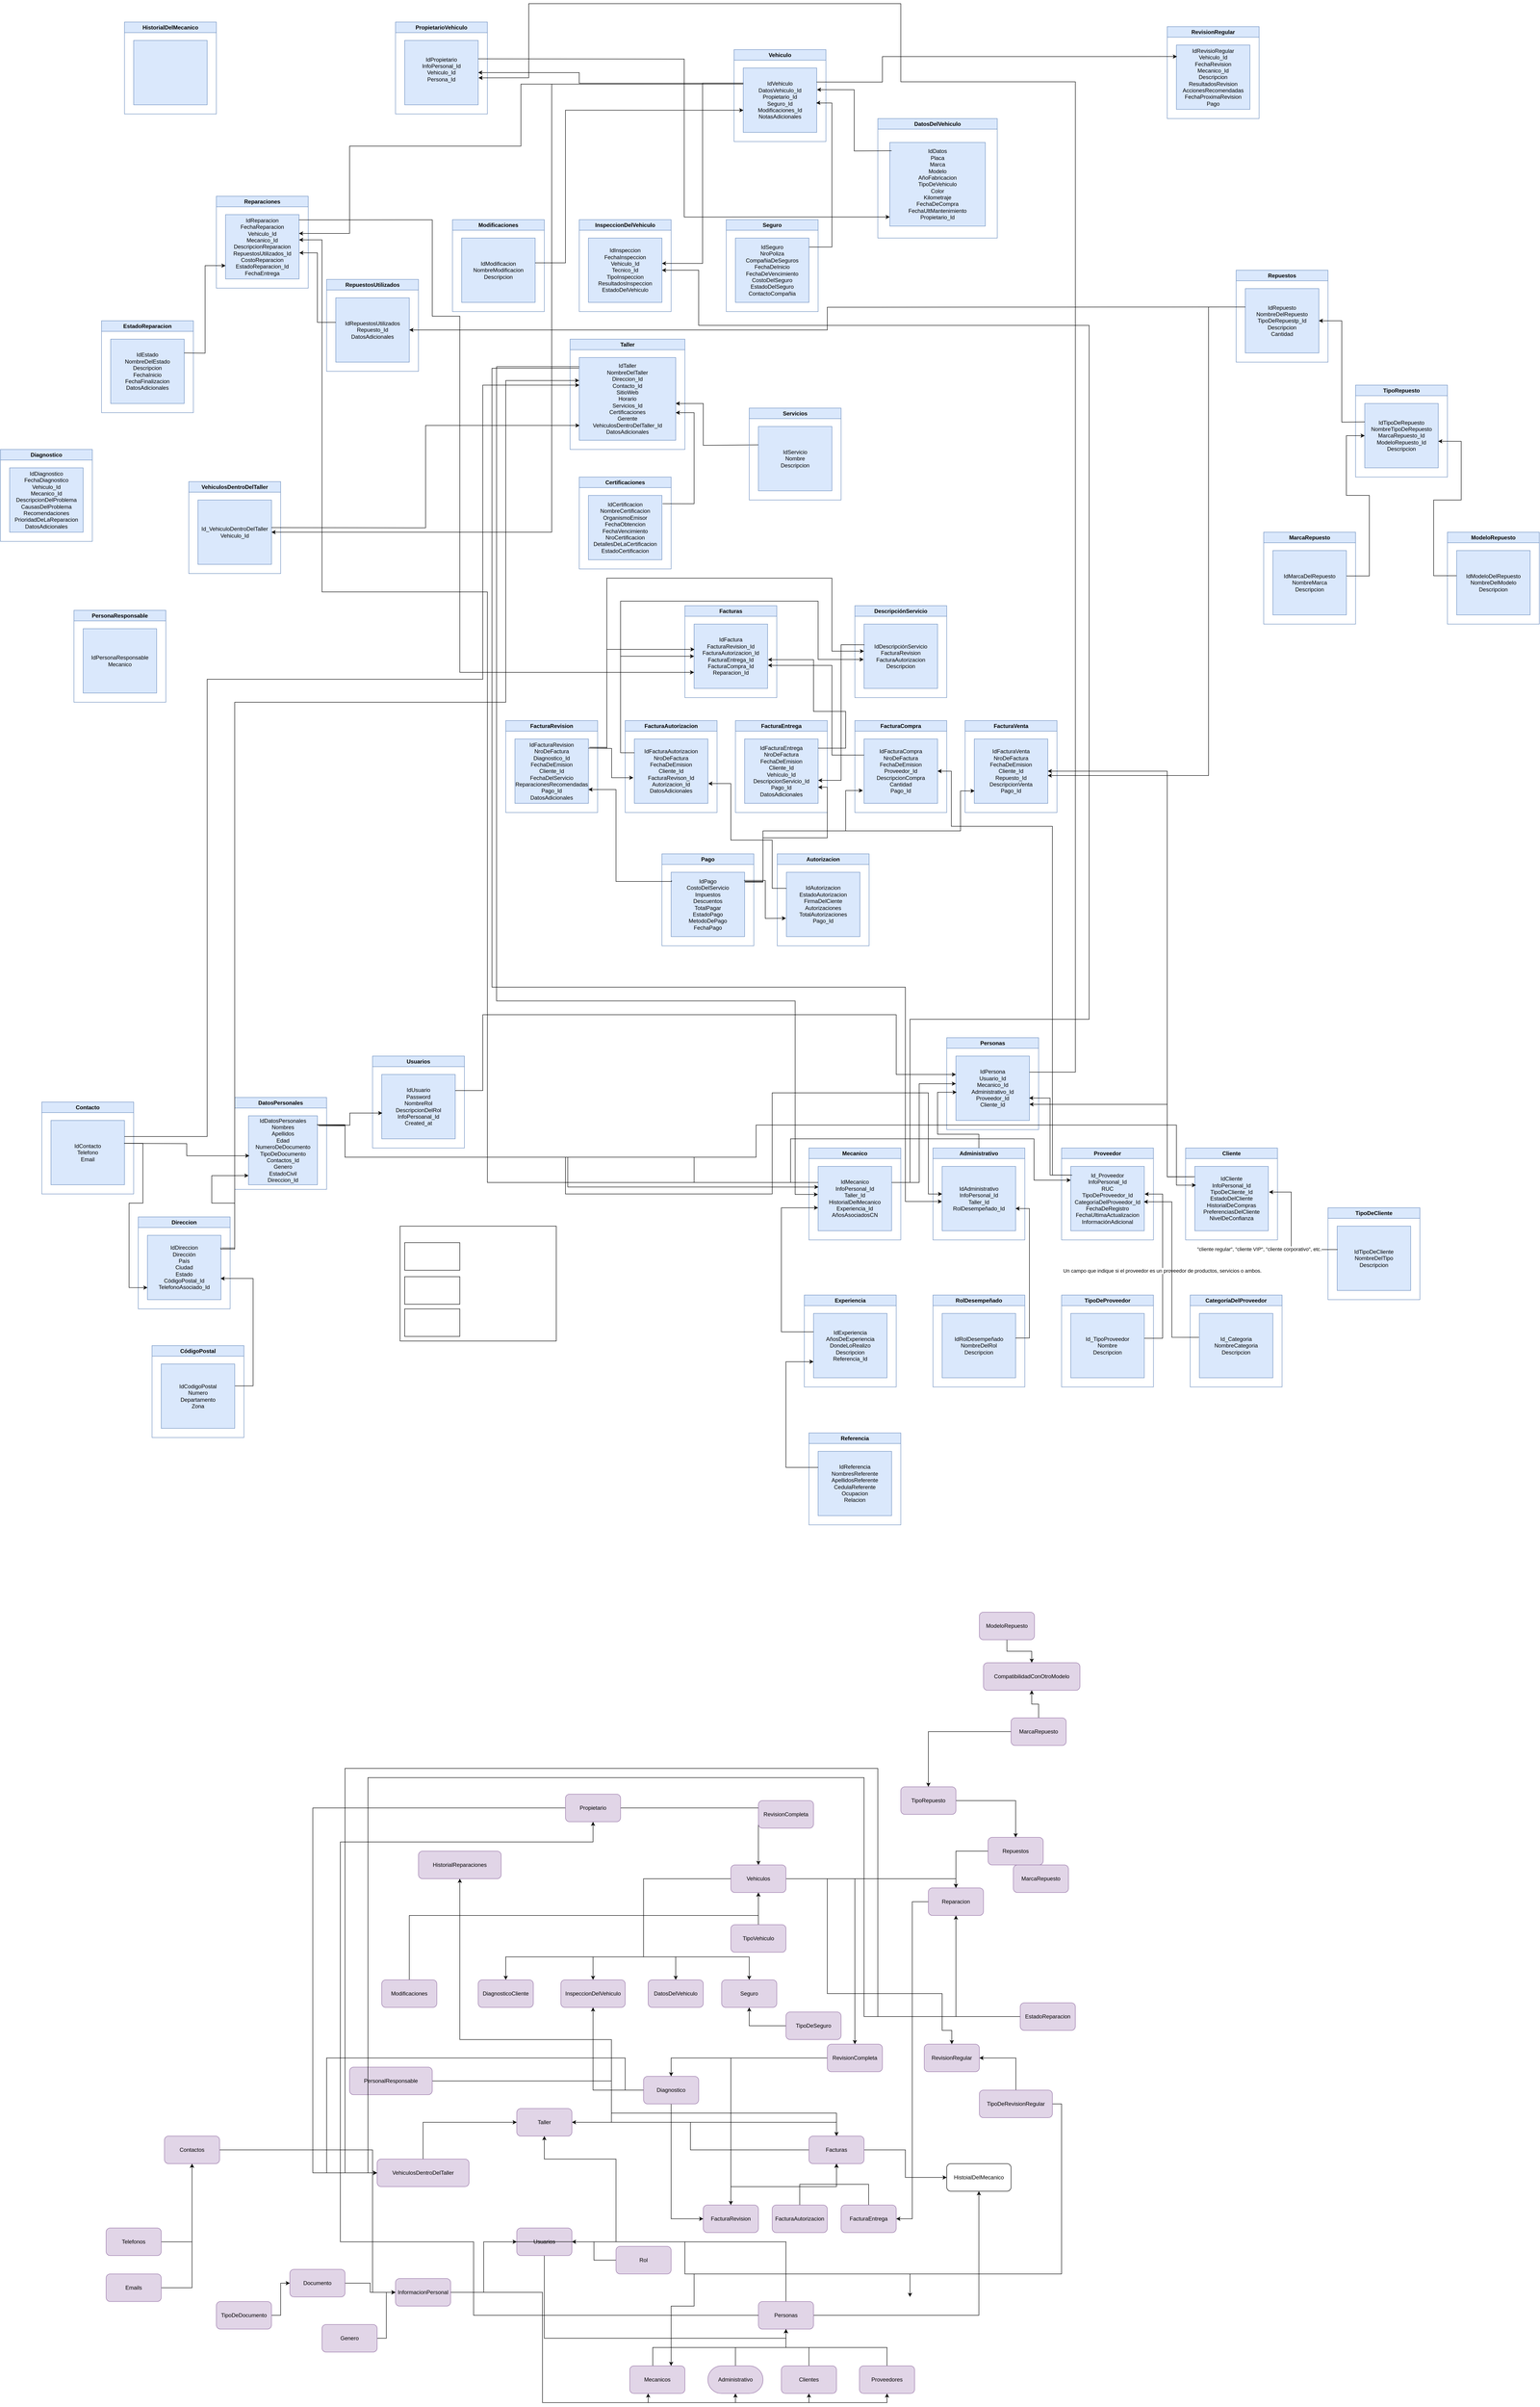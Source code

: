 <mxfile version="21.6.6" type="github">
  <diagram id="C5RBs43oDa-KdzZeNtuy" name="Page-1">
    <mxGraphModel dx="2640" dy="5736" grid="1" gridSize="10" guides="1" tooltips="1" connect="1" arrows="1" fold="1" page="1" pageScale="1" pageWidth="827" pageHeight="1169" math="0" shadow="0">
      <root>
        <mxCell id="WIyWlLk6GJQsqaUBKTNV-0" />
        <mxCell id="WIyWlLk6GJQsqaUBKTNV-1" parent="WIyWlLk6GJQsqaUBKTNV-0" />
        <mxCell id="hCiBcU4REguV__c3OleU-0" value="InspeccionDelVehiculo" style="rounded=1;whiteSpace=wrap;html=1;fillColor=#e1d5e7;strokeColor=#9673a6;" parent="WIyWlLk6GJQsqaUBKTNV-1" vertex="1">
          <mxGeometry x="450" y="-210" width="140" height="60" as="geometry" />
        </mxCell>
        <mxCell id="hCiBcU4REguV__c3OleU-47" style="edgeStyle=orthogonalEdgeStyle;rounded=0;orthogonalLoop=1;jettySize=auto;html=1;entryX=0;entryY=0.5;entryDx=0;entryDy=0;" parent="WIyWlLk6GJQsqaUBKTNV-1" source="hCiBcU4REguV__c3OleU-1" target="hCiBcU4REguV__c3OleU-2" edge="1">
          <mxGeometry relative="1" as="geometry" />
        </mxCell>
        <mxCell id="hCiBcU4REguV__c3OleU-1" value="Documento" style="rounded=1;whiteSpace=wrap;html=1;fillColor=#e1d5e7;strokeColor=#9673a6;" parent="WIyWlLk6GJQsqaUBKTNV-1" vertex="1">
          <mxGeometry x="-140" y="420" width="120" height="60" as="geometry" />
        </mxCell>
        <mxCell id="hCiBcU4REguV__c3OleU-41" style="edgeStyle=orthogonalEdgeStyle;rounded=0;orthogonalLoop=1;jettySize=auto;html=1;exitX=1;exitY=0.5;exitDx=0;exitDy=0;entryX=0;entryY=0.5;entryDx=0;entryDy=0;" parent="WIyWlLk6GJQsqaUBKTNV-1" source="hCiBcU4REguV__c3OleU-2" target="hCiBcU4REguV__c3OleU-21" edge="1">
          <mxGeometry relative="1" as="geometry" />
        </mxCell>
        <mxCell id="hCiBcU4REguV__c3OleU-53" style="edgeStyle=orthogonalEdgeStyle;rounded=0;orthogonalLoop=1;jettySize=auto;html=1;entryX=0.5;entryY=1;entryDx=0;entryDy=0;" parent="WIyWlLk6GJQsqaUBKTNV-1" edge="1">
          <mxGeometry relative="1" as="geometry">
            <mxPoint x="190.0" y="470" as="sourcePoint" />
            <mxPoint x="640.0" y="690" as="targetPoint" />
            <Array as="points">
              <mxPoint x="410" y="470" />
              <mxPoint x="410" y="710" />
              <mxPoint x="640" y="710" />
            </Array>
          </mxGeometry>
        </mxCell>
        <mxCell id="hCiBcU4REguV__c3OleU-54" style="edgeStyle=orthogonalEdgeStyle;rounded=0;orthogonalLoop=1;jettySize=auto;html=1;exitX=1;exitY=0.5;exitDx=0;exitDy=0;entryX=0.5;entryY=1;entryDx=0;entryDy=0;" parent="WIyWlLk6GJQsqaUBKTNV-1" source="hCiBcU4REguV__c3OleU-2" target="hCiBcU4REguV__c3OleU-14" edge="1">
          <mxGeometry relative="1" as="geometry">
            <Array as="points">
              <mxPoint x="410" y="470" />
              <mxPoint x="410" y="710" />
              <mxPoint x="830" y="710" />
            </Array>
          </mxGeometry>
        </mxCell>
        <mxCell id="hCiBcU4REguV__c3OleU-55" style="edgeStyle=orthogonalEdgeStyle;rounded=0;orthogonalLoop=1;jettySize=auto;html=1;exitX=1;exitY=0.5;exitDx=0;exitDy=0;entryX=0.5;entryY=1;entryDx=0;entryDy=0;" parent="WIyWlLk6GJQsqaUBKTNV-1" source="hCiBcU4REguV__c3OleU-2" target="hCiBcU4REguV__c3OleU-30" edge="1">
          <mxGeometry relative="1" as="geometry">
            <Array as="points">
              <mxPoint x="410" y="470" />
              <mxPoint x="410" y="710" />
              <mxPoint x="990" y="710" />
            </Array>
          </mxGeometry>
        </mxCell>
        <mxCell id="hCiBcU4REguV__c3OleU-56" style="edgeStyle=orthogonalEdgeStyle;rounded=0;orthogonalLoop=1;jettySize=auto;html=1;exitX=1;exitY=0.5;exitDx=0;exitDy=0;entryX=0.5;entryY=1;entryDx=0;entryDy=0;" parent="WIyWlLk6GJQsqaUBKTNV-1" source="hCiBcU4REguV__c3OleU-2" target="hCiBcU4REguV__c3OleU-31" edge="1">
          <mxGeometry relative="1" as="geometry">
            <Array as="points">
              <mxPoint x="410" y="470" />
              <mxPoint x="410" y="710" />
              <mxPoint x="1160" y="710" />
            </Array>
          </mxGeometry>
        </mxCell>
        <mxCell id="hCiBcU4REguV__c3OleU-2" value="InformacionPersonal" style="rounded=1;whiteSpace=wrap;html=1;fillColor=#e1d5e7;strokeColor=#9673a6;" parent="WIyWlLk6GJQsqaUBKTNV-1" vertex="1">
          <mxGeometry x="90" y="440" width="120" height="60" as="geometry" />
        </mxCell>
        <mxCell id="hCiBcU4REguV__c3OleU-49" style="edgeStyle=orthogonalEdgeStyle;rounded=0;orthogonalLoop=1;jettySize=auto;html=1;entryX=0.5;entryY=1;entryDx=0;entryDy=0;" parent="WIyWlLk6GJQsqaUBKTNV-1" source="hCiBcU4REguV__c3OleU-3" target="hCiBcU4REguV__c3OleU-29" edge="1">
          <mxGeometry relative="1" as="geometry">
            <Array as="points">
              <mxPoint x="650" y="590" />
              <mxPoint x="940" y="590" />
            </Array>
          </mxGeometry>
        </mxCell>
        <mxCell id="hCiBcU4REguV__c3OleU-3" value="&lt;div&gt;Mecanicos&lt;/div&gt;" style="rounded=1;whiteSpace=wrap;html=1;fillColor=#e1d5e7;strokeColor=#9673a6;" parent="WIyWlLk6GJQsqaUBKTNV-1" vertex="1">
          <mxGeometry x="600" y="630" width="120" height="60" as="geometry" />
        </mxCell>
        <mxCell id="hCiBcU4REguV__c3OleU-46" style="edgeStyle=orthogonalEdgeStyle;rounded=0;orthogonalLoop=1;jettySize=auto;html=1;entryX=0;entryY=0.5;entryDx=0;entryDy=0;" parent="WIyWlLk6GJQsqaUBKTNV-1" source="hCiBcU4REguV__c3OleU-4" target="hCiBcU4REguV__c3OleU-2" edge="1">
          <mxGeometry relative="1" as="geometry">
            <mxPoint x="130" y="510" as="targetPoint" />
          </mxGeometry>
        </mxCell>
        <mxCell id="hCiBcU4REguV__c3OleU-4" value="&lt;div&gt;Genero&lt;/div&gt;" style="rounded=1;whiteSpace=wrap;html=1;fillColor=#e1d5e7;strokeColor=#9673a6;" parent="WIyWlLk6GJQsqaUBKTNV-1" vertex="1">
          <mxGeometry x="-70" y="540" width="120" height="60" as="geometry" />
        </mxCell>
        <mxCell id="v46ftB-HjHXUU36Ciib--24" style="edgeStyle=orthogonalEdgeStyle;rounded=0;orthogonalLoop=1;jettySize=auto;html=1;entryX=1;entryY=0.5;entryDx=0;entryDy=0;" parent="WIyWlLk6GJQsqaUBKTNV-1" source="hCiBcU4REguV__c3OleU-5" target="hCiBcU4REguV__c3OleU-22" edge="1">
          <mxGeometry relative="1" as="geometry" />
        </mxCell>
        <mxCell id="hCiBcU4REguV__c3OleU-5" value="Reparacion" style="rounded=1;whiteSpace=wrap;html=1;fillColor=#e1d5e7;strokeColor=#9673a6;" parent="WIyWlLk6GJQsqaUBKTNV-1" vertex="1">
          <mxGeometry x="1250" y="-410" width="120" height="60" as="geometry" />
        </mxCell>
        <mxCell id="v46ftB-HjHXUU36Ciib--7" style="edgeStyle=orthogonalEdgeStyle;rounded=0;orthogonalLoop=1;jettySize=auto;html=1;" parent="WIyWlLk6GJQsqaUBKTNV-1" source="hCiBcU4REguV__c3OleU-6" target="hCiBcU4REguV__c3OleU-15" edge="1">
          <mxGeometry relative="1" as="geometry" />
        </mxCell>
        <mxCell id="v46ftB-HjHXUU36Ciib--8" style="edgeStyle=orthogonalEdgeStyle;rounded=0;orthogonalLoop=1;jettySize=auto;html=1;exitX=0;exitY=0.5;exitDx=0;exitDy=0;" parent="WIyWlLk6GJQsqaUBKTNV-1" source="hCiBcU4REguV__c3OleU-6" target="hCiBcU4REguV__c3OleU-23" edge="1">
          <mxGeometry relative="1" as="geometry" />
        </mxCell>
        <mxCell id="hCiBcU4REguV__c3OleU-6" value="RevisionCompleta" style="rounded=1;whiteSpace=wrap;html=1;fillColor=#e1d5e7;strokeColor=#9673a6;" parent="WIyWlLk6GJQsqaUBKTNV-1" vertex="1">
          <mxGeometry x="1030" y="-70" width="120" height="60" as="geometry" />
        </mxCell>
        <mxCell id="v46ftB-HjHXUU36Ciib--13" style="edgeStyle=orthogonalEdgeStyle;rounded=0;orthogonalLoop=1;jettySize=auto;html=1;entryX=0.5;entryY=1;entryDx=0;entryDy=0;" parent="WIyWlLk6GJQsqaUBKTNV-1" source="hCiBcU4REguV__c3OleU-7" target="hCiBcU4REguV__c3OleU-40" edge="1">
          <mxGeometry relative="1" as="geometry" />
        </mxCell>
        <mxCell id="hCiBcU4REguV__c3OleU-7" value="&lt;div&gt;TipoVehiculo&lt;/div&gt;" style="rounded=1;whiteSpace=wrap;html=1;fillColor=#e1d5e7;strokeColor=#9673a6;" parent="WIyWlLk6GJQsqaUBKTNV-1" vertex="1">
          <mxGeometry x="820" y="-330" width="120" height="60" as="geometry" />
        </mxCell>
        <mxCell id="hCiBcU4REguV__c3OleU-8" value="DiagnosticoCliente" style="rounded=1;whiteSpace=wrap;html=1;fillColor=#e1d5e7;strokeColor=#9673a6;" parent="WIyWlLk6GJQsqaUBKTNV-1" vertex="1">
          <mxGeometry x="270" y="-210" width="120" height="60" as="geometry" />
        </mxCell>
        <mxCell id="v46ftB-HjHXUU36Ciib--26" style="edgeStyle=orthogonalEdgeStyle;rounded=0;orthogonalLoop=1;jettySize=auto;html=1;entryX=0.5;entryY=0;entryDx=0;entryDy=0;" parent="WIyWlLk6GJQsqaUBKTNV-1" source="hCiBcU4REguV__c3OleU-9" target="hCiBcU4REguV__c3OleU-16" edge="1">
          <mxGeometry relative="1" as="geometry">
            <Array as="points">
              <mxPoint x="560" y="10" />
              <mxPoint x="560" y="80" />
              <mxPoint x="1050" y="80" />
            </Array>
          </mxGeometry>
        </mxCell>
        <mxCell id="hCiBcU4REguV__c3OleU-9" value="PersonalResponsable" style="rounded=1;whiteSpace=wrap;html=1;fillColor=#e1d5e7;strokeColor=#9673a6;" parent="WIyWlLk6GJQsqaUBKTNV-1" vertex="1">
          <mxGeometry x="-10" y="-20" width="180" height="60" as="geometry" />
        </mxCell>
        <mxCell id="hCiBcU4REguV__c3OleU-10" value="&lt;div&gt;DatosDelVehiculo&lt;/div&gt;" style="rounded=1;whiteSpace=wrap;html=1;fillColor=#e1d5e7;strokeColor=#9673a6;" parent="WIyWlLk6GJQsqaUBKTNV-1" vertex="1">
          <mxGeometry x="640" y="-210" width="120" height="60" as="geometry" />
        </mxCell>
        <mxCell id="hCiBcU4REguV__c3OleU-44" style="edgeStyle=orthogonalEdgeStyle;rounded=0;orthogonalLoop=1;jettySize=auto;html=1;entryX=0.5;entryY=1;entryDx=0;entryDy=0;" parent="WIyWlLk6GJQsqaUBKTNV-1" source="hCiBcU4REguV__c3OleU-11" target="hCiBcU4REguV__c3OleU-28" edge="1">
          <mxGeometry relative="1" as="geometry" />
        </mxCell>
        <mxCell id="hCiBcU4REguV__c3OleU-11" value="&lt;div&gt;Emails&lt;/div&gt;" style="rounded=1;whiteSpace=wrap;html=1;fillColor=#e1d5e7;strokeColor=#9673a6;" parent="WIyWlLk6GJQsqaUBKTNV-1" vertex="1">
          <mxGeometry x="-540" y="430" width="120" height="60" as="geometry" />
        </mxCell>
        <mxCell id="hCiBcU4REguV__c3OleU-43" style="edgeStyle=orthogonalEdgeStyle;rounded=0;orthogonalLoop=1;jettySize=auto;html=1;entryX=0.5;entryY=1;entryDx=0;entryDy=0;" parent="WIyWlLk6GJQsqaUBKTNV-1" source="hCiBcU4REguV__c3OleU-12" target="hCiBcU4REguV__c3OleU-28" edge="1">
          <mxGeometry relative="1" as="geometry" />
        </mxCell>
        <mxCell id="hCiBcU4REguV__c3OleU-12" value="&lt;div&gt;Telefonos&lt;/div&gt;" style="rounded=1;whiteSpace=wrap;html=1;fillColor=#e1d5e7;strokeColor=#9673a6;" parent="WIyWlLk6GJQsqaUBKTNV-1" vertex="1">
          <mxGeometry x="-540" y="330" width="120" height="60" as="geometry" />
        </mxCell>
        <mxCell id="hCiBcU4REguV__c3OleU-13" value="HistorialReparaciones" style="rounded=1;whiteSpace=wrap;html=1;fillColor=#e1d5e7;strokeColor=#9673a6;" parent="WIyWlLk6GJQsqaUBKTNV-1" vertex="1">
          <mxGeometry x="140" y="-490" width="180" height="60" as="geometry" />
        </mxCell>
        <mxCell id="hCiBcU4REguV__c3OleU-50" style="edgeStyle=orthogonalEdgeStyle;rounded=0;orthogonalLoop=1;jettySize=auto;html=1;exitX=0.5;exitY=0;exitDx=0;exitDy=0;entryX=0.5;entryY=0.667;entryDx=0;entryDy=0;entryPerimeter=0;" parent="WIyWlLk6GJQsqaUBKTNV-1" source="hCiBcU4REguV__c3OleU-14" target="hCiBcU4REguV__c3OleU-29" edge="1">
          <mxGeometry relative="1" as="geometry" />
        </mxCell>
        <mxCell id="hCiBcU4REguV__c3OleU-14" value="Administrativo" style="rounded=1;whiteSpace=wrap;html=1;arcSize=50;fillColor=#e1d5e7;strokeColor=#9673a6;" parent="WIyWlLk6GJQsqaUBKTNV-1" vertex="1">
          <mxGeometry x="770" y="630" width="120" height="60" as="geometry" />
        </mxCell>
        <mxCell id="v46ftB-HjHXUU36Ciib--3" style="edgeStyle=orthogonalEdgeStyle;rounded=0;orthogonalLoop=1;jettySize=auto;html=1;entryX=0.5;entryY=1;entryDx=0;entryDy=0;" parent="WIyWlLk6GJQsqaUBKTNV-1" source="hCiBcU4REguV__c3OleU-15" target="hCiBcU4REguV__c3OleU-16" edge="1">
          <mxGeometry relative="1" as="geometry">
            <Array as="points">
              <mxPoint x="820" y="240" />
              <mxPoint x="1050" y="240" />
            </Array>
          </mxGeometry>
        </mxCell>
        <mxCell id="hCiBcU4REguV__c3OleU-15" value="FacturaRevision" style="rounded=1;whiteSpace=wrap;html=1;fillColor=#e1d5e7;strokeColor=#9673a6;" parent="WIyWlLk6GJQsqaUBKTNV-1" vertex="1">
          <mxGeometry x="760" y="280" width="120" height="60" as="geometry" />
        </mxCell>
        <mxCell id="v46ftB-HjHXUU36Ciib--25" style="edgeStyle=orthogonalEdgeStyle;rounded=0;orthogonalLoop=1;jettySize=auto;html=1;entryX=1;entryY=0.5;entryDx=0;entryDy=0;" parent="WIyWlLk6GJQsqaUBKTNV-1" source="hCiBcU4REguV__c3OleU-16" target="hCiBcU4REguV__c3OleU-24" edge="1">
          <mxGeometry relative="1" as="geometry" />
        </mxCell>
        <mxCell id="v46ftB-HjHXUU36Ciib--29" style="edgeStyle=orthogonalEdgeStyle;rounded=0;orthogonalLoop=1;jettySize=auto;html=1;entryX=0.5;entryY=1;entryDx=0;entryDy=0;" parent="WIyWlLk6GJQsqaUBKTNV-1" source="hCiBcU4REguV__c3OleU-16" target="hCiBcU4REguV__c3OleU-13" edge="1">
          <mxGeometry relative="1" as="geometry">
            <Array as="points">
              <mxPoint x="1050" y="100" />
              <mxPoint x="560" y="100" />
              <mxPoint x="560" y="-80" />
              <mxPoint x="230" y="-80" />
            </Array>
          </mxGeometry>
        </mxCell>
        <mxCell id="khvRTxuvpvttbEj_t78X-37" style="edgeStyle=orthogonalEdgeStyle;rounded=0;orthogonalLoop=1;jettySize=auto;html=1;exitX=1;exitY=0.5;exitDx=0;exitDy=0;entryX=0;entryY=0.5;entryDx=0;entryDy=0;" parent="WIyWlLk6GJQsqaUBKTNV-1" source="hCiBcU4REguV__c3OleU-16" target="khvRTxuvpvttbEj_t78X-36" edge="1">
          <mxGeometry relative="1" as="geometry" />
        </mxCell>
        <mxCell id="hCiBcU4REguV__c3OleU-16" value="Facturas" style="rounded=1;whiteSpace=wrap;html=1;fillColor=#e1d5e7;strokeColor=#9673a6;" parent="WIyWlLk6GJQsqaUBKTNV-1" vertex="1">
          <mxGeometry x="990" y="130" width="120" height="60" as="geometry" />
        </mxCell>
        <mxCell id="v46ftB-HjHXUU36Ciib--40" style="edgeStyle=orthogonalEdgeStyle;rounded=0;orthogonalLoop=1;jettySize=auto;html=1;entryX=1;entryY=0.5;entryDx=0;entryDy=0;" parent="WIyWlLk6GJQsqaUBKTNV-1" source="hCiBcU4REguV__c3OleU-17" target="hCiBcU4REguV__c3OleU-26" edge="1">
          <mxGeometry relative="1" as="geometry" />
        </mxCell>
        <mxCell id="khvRTxuvpvttbEj_t78X-39" style="edgeStyle=orthogonalEdgeStyle;rounded=0;orthogonalLoop=1;jettySize=auto;html=1;exitX=1;exitY=0.5;exitDx=0;exitDy=0;entryX=0.75;entryY=0;entryDx=0;entryDy=0;" parent="WIyWlLk6GJQsqaUBKTNV-1" source="hCiBcU4REguV__c3OleU-17" target="hCiBcU4REguV__c3OleU-3" edge="1">
          <mxGeometry relative="1" as="geometry">
            <Array as="points">
              <mxPoint x="1540" y="60" />
              <mxPoint x="1540" y="430" />
              <mxPoint x="740" y="430" />
              <mxPoint x="740" y="500" />
              <mxPoint x="690" y="500" />
            </Array>
          </mxGeometry>
        </mxCell>
        <mxCell id="hCiBcU4REguV__c3OleU-17" value="TipoDeRevisionRegular" style="rounded=1;whiteSpace=wrap;html=1;fillColor=#e1d5e7;strokeColor=#9673a6;" parent="WIyWlLk6GJQsqaUBKTNV-1" vertex="1">
          <mxGeometry x="1361" y="30" width="159" height="60" as="geometry" />
        </mxCell>
        <mxCell id="v46ftB-HjHXUU36Ciib--34" style="edgeStyle=orthogonalEdgeStyle;rounded=0;orthogonalLoop=1;jettySize=auto;html=1;entryX=0.5;entryY=1;entryDx=0;entryDy=0;" parent="WIyWlLk6GJQsqaUBKTNV-1" source="hCiBcU4REguV__c3OleU-18" target="hCiBcU4REguV__c3OleU-36" edge="1">
          <mxGeometry relative="1" as="geometry" />
        </mxCell>
        <mxCell id="hCiBcU4REguV__c3OleU-18" value="TipoDeSeguro" style="rounded=1;whiteSpace=wrap;html=1;fillColor=#e1d5e7;strokeColor=#9673a6;" parent="WIyWlLk6GJQsqaUBKTNV-1" vertex="1">
          <mxGeometry x="940" y="-140" width="120" height="60" as="geometry" />
        </mxCell>
        <mxCell id="v46ftB-HjHXUU36Ciib--4" style="edgeStyle=orthogonalEdgeStyle;rounded=0;orthogonalLoop=1;jettySize=auto;html=1;entryX=0.5;entryY=1;entryDx=0;entryDy=0;" parent="WIyWlLk6GJQsqaUBKTNV-1" source="hCiBcU4REguV__c3OleU-19" target="hCiBcU4REguV__c3OleU-16" edge="1">
          <mxGeometry relative="1" as="geometry" />
        </mxCell>
        <mxCell id="hCiBcU4REguV__c3OleU-19" value="FacturaAutorizacion" style="rounded=1;whiteSpace=wrap;html=1;fillColor=#e1d5e7;strokeColor=#9673a6;" parent="WIyWlLk6GJQsqaUBKTNV-1" vertex="1">
          <mxGeometry x="910" y="280" width="120" height="60" as="geometry" />
        </mxCell>
        <mxCell id="v46ftB-HjHXUU36Ciib--1" style="edgeStyle=orthogonalEdgeStyle;rounded=0;orthogonalLoop=1;jettySize=auto;html=1;exitX=0.5;exitY=1;exitDx=0;exitDy=0;entryX=0.5;entryY=1;entryDx=0;entryDy=0;" parent="WIyWlLk6GJQsqaUBKTNV-1" source="hCiBcU4REguV__c3OleU-21" target="hCiBcU4REguV__c3OleU-29" edge="1">
          <mxGeometry relative="1" as="geometry" />
        </mxCell>
        <mxCell id="hCiBcU4REguV__c3OleU-21" value="Usuarios" style="rounded=1;whiteSpace=wrap;html=1;fillColor=#e1d5e7;strokeColor=#9673a6;" parent="WIyWlLk6GJQsqaUBKTNV-1" vertex="1">
          <mxGeometry x="354" y="330" width="120" height="60" as="geometry" />
        </mxCell>
        <mxCell id="v46ftB-HjHXUU36Ciib--5" style="edgeStyle=orthogonalEdgeStyle;rounded=0;orthogonalLoop=1;jettySize=auto;html=1;entryX=0.5;entryY=1;entryDx=0;entryDy=0;" parent="WIyWlLk6GJQsqaUBKTNV-1" source="hCiBcU4REguV__c3OleU-22" target="hCiBcU4REguV__c3OleU-16" edge="1">
          <mxGeometry relative="1" as="geometry" />
        </mxCell>
        <mxCell id="hCiBcU4REguV__c3OleU-22" value="FacturaEntrega" style="rounded=1;whiteSpace=wrap;html=1;fillColor=#e1d5e7;strokeColor=#9673a6;" parent="WIyWlLk6GJQsqaUBKTNV-1" vertex="1">
          <mxGeometry x="1060" y="280" width="120" height="60" as="geometry" />
        </mxCell>
        <mxCell id="v46ftB-HjHXUU36Ciib--9" style="edgeStyle=orthogonalEdgeStyle;rounded=0;orthogonalLoop=1;jettySize=auto;html=1;exitX=0.5;exitY=1;exitDx=0;exitDy=0;entryX=0;entryY=0.5;entryDx=0;entryDy=0;" parent="WIyWlLk6GJQsqaUBKTNV-1" source="hCiBcU4REguV__c3OleU-23" target="hCiBcU4REguV__c3OleU-15" edge="1">
          <mxGeometry relative="1" as="geometry" />
        </mxCell>
        <mxCell id="v46ftB-HjHXUU36Ciib--30" style="edgeStyle=orthogonalEdgeStyle;rounded=0;orthogonalLoop=1;jettySize=auto;html=1;entryX=0.5;entryY=1;entryDx=0;entryDy=0;" parent="WIyWlLk6GJQsqaUBKTNV-1" source="hCiBcU4REguV__c3OleU-23" target="hCiBcU4REguV__c3OleU-0" edge="1">
          <mxGeometry relative="1" as="geometry" />
        </mxCell>
        <mxCell id="v46ftB-HjHXUU36Ciib--47" style="edgeStyle=orthogonalEdgeStyle;rounded=0;orthogonalLoop=1;jettySize=auto;html=1;exitX=0;exitY=0.5;exitDx=0;exitDy=0;entryX=0;entryY=0.5;entryDx=0;entryDy=0;" parent="WIyWlLk6GJQsqaUBKTNV-1" source="hCiBcU4REguV__c3OleU-23" target="v46ftB-HjHXUU36Ciib--43" edge="1">
          <mxGeometry relative="1" as="geometry">
            <Array as="points">
              <mxPoint x="590" y="30" />
              <mxPoint x="590" y="-40" />
              <mxPoint x="-60" y="-40" />
              <mxPoint x="-60" y="210" />
            </Array>
          </mxGeometry>
        </mxCell>
        <mxCell id="hCiBcU4REguV__c3OleU-23" value="Diagnostico" style="rounded=1;whiteSpace=wrap;html=1;fillColor=#e1d5e7;strokeColor=#9673a6;" parent="WIyWlLk6GJQsqaUBKTNV-1" vertex="1">
          <mxGeometry x="630" width="120" height="60" as="geometry" />
        </mxCell>
        <mxCell id="hCiBcU4REguV__c3OleU-24" value="Taller" style="rounded=1;whiteSpace=wrap;html=1;fillColor=#e1d5e7;strokeColor=#9673a6;" parent="WIyWlLk6GJQsqaUBKTNV-1" vertex="1">
          <mxGeometry x="354" y="70" width="120" height="60" as="geometry" />
        </mxCell>
        <mxCell id="hCiBcU4REguV__c3OleU-42" style="edgeStyle=orthogonalEdgeStyle;rounded=0;orthogonalLoop=1;jettySize=auto;html=1;exitX=0;exitY=0.5;exitDx=0;exitDy=0;entryX=1;entryY=0.5;entryDx=0;entryDy=0;" parent="WIyWlLk6GJQsqaUBKTNV-1" source="hCiBcU4REguV__c3OleU-25" target="hCiBcU4REguV__c3OleU-21" edge="1">
          <mxGeometry relative="1" as="geometry" />
        </mxCell>
        <mxCell id="hCiBcU4REguV__c3OleU-25" value="Rol" style="rounded=1;whiteSpace=wrap;html=1;fillColor=#e1d5e7;strokeColor=#9673a6;" parent="WIyWlLk6GJQsqaUBKTNV-1" vertex="1">
          <mxGeometry x="570" y="370" width="120" height="60" as="geometry" />
        </mxCell>
        <mxCell id="hCiBcU4REguV__c3OleU-26" value="RevisionRegular" style="rounded=1;whiteSpace=wrap;html=1;fillColor=#e1d5e7;strokeColor=#9673a6;" parent="WIyWlLk6GJQsqaUBKTNV-1" vertex="1">
          <mxGeometry x="1241" y="-70" width="120" height="60" as="geometry" />
        </mxCell>
        <mxCell id="hCiBcU4REguV__c3OleU-45" style="edgeStyle=orthogonalEdgeStyle;rounded=0;orthogonalLoop=1;jettySize=auto;html=1;entryX=0;entryY=0.5;entryDx=0;entryDy=0;" parent="WIyWlLk6GJQsqaUBKTNV-1" source="hCiBcU4REguV__c3OleU-27" target="hCiBcU4REguV__c3OleU-1" edge="1">
          <mxGeometry relative="1" as="geometry" />
        </mxCell>
        <mxCell id="hCiBcU4REguV__c3OleU-27" value="TipoDeDocumento" style="rounded=1;whiteSpace=wrap;html=1;fillColor=#e1d5e7;strokeColor=#9673a6;" parent="WIyWlLk6GJQsqaUBKTNV-1" vertex="1">
          <mxGeometry x="-300" y="490" width="120" height="60" as="geometry" />
        </mxCell>
        <mxCell id="v46ftB-HjHXUU36Ciib--28" style="edgeStyle=orthogonalEdgeStyle;rounded=0;orthogonalLoop=1;jettySize=auto;html=1;entryX=0;entryY=0.5;entryDx=0;entryDy=0;" parent="WIyWlLk6GJQsqaUBKTNV-1" source="hCiBcU4REguV__c3OleU-28" target="hCiBcU4REguV__c3OleU-2" edge="1">
          <mxGeometry relative="1" as="geometry">
            <Array as="points">
              <mxPoint x="40" y="160" />
              <mxPoint x="40" y="470" />
            </Array>
          </mxGeometry>
        </mxCell>
        <mxCell id="hCiBcU4REguV__c3OleU-28" value="Contactos" style="rounded=1;whiteSpace=wrap;html=1;fillColor=#e1d5e7;strokeColor=#9673a6;" parent="WIyWlLk6GJQsqaUBKTNV-1" vertex="1">
          <mxGeometry x="-413" y="130" width="120" height="60" as="geometry" />
        </mxCell>
        <mxCell id="v46ftB-HjHXUU36Ciib--11" style="edgeStyle=orthogonalEdgeStyle;rounded=0;orthogonalLoop=1;jettySize=auto;html=1;entryX=0.5;entryY=1;entryDx=0;entryDy=0;" parent="WIyWlLk6GJQsqaUBKTNV-1" source="hCiBcU4REguV__c3OleU-29" target="hCiBcU4REguV__c3OleU-24" edge="1">
          <mxGeometry relative="1" as="geometry">
            <Array as="points">
              <mxPoint x="940" y="360" />
              <mxPoint x="570" y="360" />
              <mxPoint x="570" y="180" />
              <mxPoint x="414" y="180" />
            </Array>
          </mxGeometry>
        </mxCell>
        <mxCell id="khvRTxuvpvttbEj_t78X-38" style="edgeStyle=orthogonalEdgeStyle;rounded=0;orthogonalLoop=1;jettySize=auto;html=1;exitX=1;exitY=0.5;exitDx=0;exitDy=0;" parent="WIyWlLk6GJQsqaUBKTNV-1" source="hCiBcU4REguV__c3OleU-29" target="khvRTxuvpvttbEj_t78X-36" edge="1">
          <mxGeometry relative="1" as="geometry" />
        </mxCell>
        <mxCell id="hCiBcU4REguV__c3OleU-29" value="Personas" style="rounded=1;whiteSpace=wrap;html=1;fillColor=#e1d5e7;strokeColor=#9673a6;" parent="WIyWlLk6GJQsqaUBKTNV-1" vertex="1">
          <mxGeometry x="880" y="490" width="120" height="60" as="geometry" />
        </mxCell>
        <mxCell id="hCiBcU4REguV__c3OleU-51" style="edgeStyle=orthogonalEdgeStyle;rounded=0;orthogonalLoop=1;jettySize=auto;html=1;entryX=0.5;entryY=1;entryDx=0;entryDy=0;" parent="WIyWlLk6GJQsqaUBKTNV-1" source="hCiBcU4REguV__c3OleU-30" target="hCiBcU4REguV__c3OleU-29" edge="1">
          <mxGeometry relative="1" as="geometry" />
        </mxCell>
        <mxCell id="hCiBcU4REguV__c3OleU-30" value="Clientes" style="rounded=1;whiteSpace=wrap;html=1;fillColor=#e1d5e7;strokeColor=#9673a6;" parent="WIyWlLk6GJQsqaUBKTNV-1" vertex="1">
          <mxGeometry x="930" y="630" width="120" height="60" as="geometry" />
        </mxCell>
        <mxCell id="hCiBcU4REguV__c3OleU-52" style="edgeStyle=orthogonalEdgeStyle;rounded=0;orthogonalLoop=1;jettySize=auto;html=1;exitX=0.5;exitY=0;exitDx=0;exitDy=0;" parent="WIyWlLk6GJQsqaUBKTNV-1" source="hCiBcU4REguV__c3OleU-31" target="hCiBcU4REguV__c3OleU-29" edge="1">
          <mxGeometry relative="1" as="geometry" />
        </mxCell>
        <mxCell id="hCiBcU4REguV__c3OleU-31" value="Proveedores&lt;span&gt;&lt;/span&gt;" style="rounded=1;whiteSpace=wrap;html=1;fillColor=#e1d5e7;strokeColor=#9673a6;" parent="WIyWlLk6GJQsqaUBKTNV-1" vertex="1">
          <mxGeometry x="1100" y="630" width="120" height="60" as="geometry" />
        </mxCell>
        <mxCell id="v46ftB-HjHXUU36Ciib--10" style="edgeStyle=orthogonalEdgeStyle;rounded=0;orthogonalLoop=1;jettySize=auto;html=1;entryX=0.5;entryY=0;entryDx=0;entryDy=0;" parent="WIyWlLk6GJQsqaUBKTNV-1" source="hCiBcU4REguV__c3OleU-33" target="v46ftB-HjHXUU36Ciib--2" edge="1">
          <mxGeometry relative="1" as="geometry" />
        </mxCell>
        <mxCell id="hCiBcU4REguV__c3OleU-33" value="TipoRepuesto" style="rounded=1;whiteSpace=wrap;html=1;fillColor=#e1d5e7;strokeColor=#9673a6;" parent="WIyWlLk6GJQsqaUBKTNV-1" vertex="1">
          <mxGeometry x="1190" y="-630" width="120" height="60" as="geometry" />
        </mxCell>
        <mxCell id="v46ftB-HjHXUU36Ciib--12" style="edgeStyle=orthogonalEdgeStyle;rounded=0;orthogonalLoop=1;jettySize=auto;html=1;entryX=0.5;entryY=1;entryDx=0;entryDy=0;" parent="WIyWlLk6GJQsqaUBKTNV-1" source="hCiBcU4REguV__c3OleU-34" target="hCiBcU4REguV__c3OleU-5" edge="1">
          <mxGeometry relative="1" as="geometry" />
        </mxCell>
        <mxCell id="v46ftB-HjHXUU36Ciib--48" style="edgeStyle=orthogonalEdgeStyle;rounded=0;orthogonalLoop=1;jettySize=auto;html=1;entryX=0;entryY=0.5;entryDx=0;entryDy=0;" parent="WIyWlLk6GJQsqaUBKTNV-1" source="hCiBcU4REguV__c3OleU-34" target="v46ftB-HjHXUU36Ciib--43" edge="1">
          <mxGeometry relative="1" as="geometry">
            <Array as="points">
              <mxPoint x="1140" y="-130" />
              <mxPoint x="1140" y="-670" />
              <mxPoint x="-20" y="-670" />
              <mxPoint x="-20" y="210" />
            </Array>
          </mxGeometry>
        </mxCell>
        <mxCell id="v46ftB-HjHXUU36Ciib--51" style="edgeStyle=orthogonalEdgeStyle;rounded=0;orthogonalLoop=1;jettySize=auto;html=1;entryX=0;entryY=0.5;entryDx=0;entryDy=0;" parent="WIyWlLk6GJQsqaUBKTNV-1" source="hCiBcU4REguV__c3OleU-34" target="v46ftB-HjHXUU36Ciib--43" edge="1">
          <mxGeometry relative="1" as="geometry">
            <Array as="points">
              <mxPoint x="1110" y="-130" />
              <mxPoint x="1110" y="-650" />
              <mxPoint x="30" y="-650" />
              <mxPoint x="30" y="210" />
            </Array>
          </mxGeometry>
        </mxCell>
        <mxCell id="hCiBcU4REguV__c3OleU-34" value="EstadoReparacion" style="rounded=1;whiteSpace=wrap;html=1;fillColor=#e1d5e7;strokeColor=#9673a6;" parent="WIyWlLk6GJQsqaUBKTNV-1" vertex="1">
          <mxGeometry x="1450" y="-160" width="120" height="60" as="geometry" />
        </mxCell>
        <mxCell id="hCiBcU4REguV__c3OleU-36" value="Seguro" style="rounded=1;whiteSpace=wrap;html=1;fillColor=#e1d5e7;strokeColor=#9673a6;" parent="WIyWlLk6GJQsqaUBKTNV-1" vertex="1">
          <mxGeometry x="800" y="-210" width="120" height="60" as="geometry" />
        </mxCell>
        <mxCell id="v46ftB-HjHXUU36Ciib--37" style="edgeStyle=orthogonalEdgeStyle;rounded=0;orthogonalLoop=1;jettySize=auto;html=1;entryX=0.5;entryY=1;entryDx=0;entryDy=0;" parent="WIyWlLk6GJQsqaUBKTNV-1" source="hCiBcU4REguV__c3OleU-37" target="hCiBcU4REguV__c3OleU-40" edge="1">
          <mxGeometry relative="1" as="geometry">
            <Array as="points">
              <mxPoint x="120" y="-350" />
              <mxPoint x="880" y="-350" />
            </Array>
          </mxGeometry>
        </mxCell>
        <mxCell id="hCiBcU4REguV__c3OleU-37" value="Modificaciones" style="rounded=1;whiteSpace=wrap;html=1;fillColor=#e1d5e7;strokeColor=#9673a6;" parent="WIyWlLk6GJQsqaUBKTNV-1" vertex="1">
          <mxGeometry x="60" y="-210" width="120" height="60" as="geometry" />
        </mxCell>
        <mxCell id="v46ftB-HjHXUU36Ciib--31" style="edgeStyle=orthogonalEdgeStyle;rounded=0;orthogonalLoop=1;jettySize=auto;html=1;exitX=1;exitY=0.5;exitDx=0;exitDy=0;entryX=0.5;entryY=0;entryDx=0;entryDy=0;" parent="WIyWlLk6GJQsqaUBKTNV-1" source="hCiBcU4REguV__c3OleU-38" target="hCiBcU4REguV__c3OleU-40" edge="1">
          <mxGeometry relative="1" as="geometry" />
        </mxCell>
        <mxCell id="v46ftB-HjHXUU36Ciib--45" style="edgeStyle=orthogonalEdgeStyle;rounded=0;orthogonalLoop=1;jettySize=auto;html=1;exitX=0;exitY=0.5;exitDx=0;exitDy=0;entryX=0;entryY=0.5;entryDx=0;entryDy=0;" parent="WIyWlLk6GJQsqaUBKTNV-1" source="hCiBcU4REguV__c3OleU-38" target="v46ftB-HjHXUU36Ciib--43" edge="1">
          <mxGeometry relative="1" as="geometry">
            <Array as="points">
              <mxPoint x="-90" y="-584" />
              <mxPoint x="-90" y="210" />
            </Array>
          </mxGeometry>
        </mxCell>
        <mxCell id="hCiBcU4REguV__c3OleU-38" value="Propietario" style="rounded=1;whiteSpace=wrap;html=1;fillColor=#e1d5e7;strokeColor=#9673a6;" parent="WIyWlLk6GJQsqaUBKTNV-1" vertex="1">
          <mxGeometry x="460" y="-614" width="120" height="60" as="geometry" />
        </mxCell>
        <mxCell id="v46ftB-HjHXUU36Ciib--14" style="edgeStyle=orthogonalEdgeStyle;rounded=0;orthogonalLoop=1;jettySize=auto;html=1;entryX=0.5;entryY=0;entryDx=0;entryDy=0;" parent="WIyWlLk6GJQsqaUBKTNV-1" source="hCiBcU4REguV__c3OleU-40" target="hCiBcU4REguV__c3OleU-6" edge="1">
          <mxGeometry relative="1" as="geometry" />
        </mxCell>
        <mxCell id="v46ftB-HjHXUU36Ciib--15" style="edgeStyle=orthogonalEdgeStyle;rounded=0;orthogonalLoop=1;jettySize=auto;html=1;entryX=0.5;entryY=0;entryDx=0;entryDy=0;" parent="WIyWlLk6GJQsqaUBKTNV-1" source="hCiBcU4REguV__c3OleU-40" target="hCiBcU4REguV__c3OleU-5" edge="1">
          <mxGeometry relative="1" as="geometry" />
        </mxCell>
        <mxCell id="v46ftB-HjHXUU36Ciib--19" style="edgeStyle=orthogonalEdgeStyle;rounded=0;orthogonalLoop=1;jettySize=auto;html=1;entryX=0.5;entryY=0;entryDx=0;entryDy=0;" parent="WIyWlLk6GJQsqaUBKTNV-1" source="hCiBcU4REguV__c3OleU-40" target="hCiBcU4REguV__c3OleU-10" edge="1">
          <mxGeometry relative="1" as="geometry">
            <Array as="points">
              <mxPoint x="630" y="-430" />
              <mxPoint x="630" y="-260" />
              <mxPoint x="700" y="-260" />
            </Array>
          </mxGeometry>
        </mxCell>
        <mxCell id="v46ftB-HjHXUU36Ciib--20" style="edgeStyle=orthogonalEdgeStyle;rounded=0;orthogonalLoop=1;jettySize=auto;html=1;exitX=0;exitY=0.5;exitDx=0;exitDy=0;entryX=0.5;entryY=0;entryDx=0;entryDy=0;" parent="WIyWlLk6GJQsqaUBKTNV-1" source="hCiBcU4REguV__c3OleU-40" target="hCiBcU4REguV__c3OleU-0" edge="1">
          <mxGeometry relative="1" as="geometry">
            <Array as="points">
              <mxPoint x="630" y="-430" />
              <mxPoint x="630" y="-260" />
              <mxPoint x="520" y="-260" />
            </Array>
          </mxGeometry>
        </mxCell>
        <mxCell id="v46ftB-HjHXUU36Ciib--21" style="edgeStyle=orthogonalEdgeStyle;rounded=0;orthogonalLoop=1;jettySize=auto;html=1;entryX=0.5;entryY=0;entryDx=0;entryDy=0;" parent="WIyWlLk6GJQsqaUBKTNV-1" source="hCiBcU4REguV__c3OleU-40" target="hCiBcU4REguV__c3OleU-8" edge="1">
          <mxGeometry relative="1" as="geometry">
            <Array as="points">
              <mxPoint x="630" y="-430" />
              <mxPoint x="630" y="-260" />
              <mxPoint x="330" y="-260" />
            </Array>
          </mxGeometry>
        </mxCell>
        <mxCell id="v46ftB-HjHXUU36Ciib--33" style="edgeStyle=orthogonalEdgeStyle;rounded=0;orthogonalLoop=1;jettySize=auto;html=1;exitX=0;exitY=0.5;exitDx=0;exitDy=0;entryX=0.5;entryY=0;entryDx=0;entryDy=0;" parent="WIyWlLk6GJQsqaUBKTNV-1" source="hCiBcU4REguV__c3OleU-40" target="hCiBcU4REguV__c3OleU-36" edge="1">
          <mxGeometry relative="1" as="geometry">
            <Array as="points">
              <mxPoint x="630" y="-430" />
              <mxPoint x="630" y="-260" />
              <mxPoint x="860" y="-260" />
            </Array>
          </mxGeometry>
        </mxCell>
        <mxCell id="v46ftB-HjHXUU36Ciib--39" style="edgeStyle=orthogonalEdgeStyle;rounded=0;orthogonalLoop=1;jettySize=auto;html=1;entryX=0.5;entryY=0;entryDx=0;entryDy=0;" parent="WIyWlLk6GJQsqaUBKTNV-1" source="hCiBcU4REguV__c3OleU-40" target="hCiBcU4REguV__c3OleU-26" edge="1">
          <mxGeometry relative="1" as="geometry">
            <Array as="points">
              <mxPoint x="1030" y="-430" />
              <mxPoint x="1030" y="-180" />
              <mxPoint x="1280" y="-180" />
              <mxPoint x="1280" y="-100" />
              <mxPoint x="1301" y="-100" />
            </Array>
          </mxGeometry>
        </mxCell>
        <mxCell id="hCiBcU4REguV__c3OleU-40" value="Vehiculos" style="rounded=1;whiteSpace=wrap;html=1;fillColor=#e1d5e7;strokeColor=#9673a6;" parent="WIyWlLk6GJQsqaUBKTNV-1" vertex="1">
          <mxGeometry x="820" y="-460" width="120" height="60" as="geometry" />
        </mxCell>
        <mxCell id="v46ftB-HjHXUU36Ciib--16" style="edgeStyle=orthogonalEdgeStyle;rounded=0;orthogonalLoop=1;jettySize=auto;html=1;entryX=0.5;entryY=0;entryDx=0;entryDy=0;" parent="WIyWlLk6GJQsqaUBKTNV-1" source="v46ftB-HjHXUU36Ciib--2" target="hCiBcU4REguV__c3OleU-5" edge="1">
          <mxGeometry relative="1" as="geometry">
            <Array as="points">
              <mxPoint x="1310" y="-490" />
            </Array>
          </mxGeometry>
        </mxCell>
        <mxCell id="v46ftB-HjHXUU36Ciib--2" value="Repuestos" style="rounded=1;whiteSpace=wrap;html=1;fillColor=#e1d5e7;strokeColor=#9673a6;" parent="WIyWlLk6GJQsqaUBKTNV-1" vertex="1">
          <mxGeometry x="1380" y="-520" width="120" height="60" as="geometry" />
        </mxCell>
        <mxCell id="v46ftB-HjHXUU36Ciib--41" value="" style="edgeStyle=orthogonalEdgeStyle;rounded=0;orthogonalLoop=1;jettySize=auto;html=1;entryX=0.5;entryY=1;entryDx=0;entryDy=0;" parent="WIyWlLk6GJQsqaUBKTNV-1" source="hCiBcU4REguV__c3OleU-29" target="hCiBcU4REguV__c3OleU-38" edge="1">
          <mxGeometry relative="1" as="geometry">
            <mxPoint x="880" y="520" as="sourcePoint" />
            <mxPoint x="460" y="-584" as="targetPoint" />
            <Array as="points">
              <mxPoint x="260" y="520" />
              <mxPoint x="260" y="360" />
              <mxPoint x="-30" y="360" />
              <mxPoint x="-30" y="-510" />
              <mxPoint x="520" y="-510" />
            </Array>
          </mxGeometry>
        </mxCell>
        <mxCell id="v46ftB-HjHXUU36Ciib--44" style="edgeStyle=orthogonalEdgeStyle;rounded=0;orthogonalLoop=1;jettySize=auto;html=1;entryX=0;entryY=0.5;entryDx=0;entryDy=0;exitX=0.5;exitY=0;exitDx=0;exitDy=0;" parent="WIyWlLk6GJQsqaUBKTNV-1" source="v46ftB-HjHXUU36Ciib--43" target="hCiBcU4REguV__c3OleU-24" edge="1">
          <mxGeometry relative="1" as="geometry" />
        </mxCell>
        <mxCell id="v46ftB-HjHXUU36Ciib--43" value="VehiculosDentroDelTaller" style="rounded=1;whiteSpace=wrap;html=1;fillColor=#e1d5e7;strokeColor=#9673a6;" parent="WIyWlLk6GJQsqaUBKTNV-1" vertex="1">
          <mxGeometry x="50" y="180" width="200" height="60" as="geometry" />
        </mxCell>
        <mxCell id="v46ftB-HjHXUU36Ciib--53" style="edgeStyle=orthogonalEdgeStyle;rounded=0;orthogonalLoop=1;jettySize=auto;html=1;entryX=0.5;entryY=0;entryDx=0;entryDy=0;" parent="WIyWlLk6GJQsqaUBKTNV-1" source="v46ftB-HjHXUU36Ciib--52" target="hCiBcU4REguV__c3OleU-33" edge="1">
          <mxGeometry relative="1" as="geometry" />
        </mxCell>
        <mxCell id="v46ftB-HjHXUU36Ciib--56" style="edgeStyle=orthogonalEdgeStyle;rounded=0;orthogonalLoop=1;jettySize=auto;html=1;entryX=0.5;entryY=1;entryDx=0;entryDy=0;" parent="WIyWlLk6GJQsqaUBKTNV-1" source="v46ftB-HjHXUU36Ciib--52" target="v46ftB-HjHXUU36Ciib--54" edge="1">
          <mxGeometry relative="1" as="geometry" />
        </mxCell>
        <mxCell id="v46ftB-HjHXUU36Ciib--52" value="MarcaRepuesto" style="rounded=1;whiteSpace=wrap;html=1;fillColor=#e1d5e7;strokeColor=#9673a6;" parent="WIyWlLk6GJQsqaUBKTNV-1" vertex="1">
          <mxGeometry x="1430" y="-780" width="120" height="60" as="geometry" />
        </mxCell>
        <mxCell id="v46ftB-HjHXUU36Ciib--54" value="CompatibilidadConOtroModelo" style="rounded=1;whiteSpace=wrap;html=1;fillColor=#e1d5e7;strokeColor=#9673a6;" parent="WIyWlLk6GJQsqaUBKTNV-1" vertex="1">
          <mxGeometry x="1370" y="-900" width="210" height="60" as="geometry" />
        </mxCell>
        <mxCell id="v46ftB-HjHXUU36Ciib--57" style="edgeStyle=orthogonalEdgeStyle;rounded=0;orthogonalLoop=1;jettySize=auto;html=1;entryX=0.5;entryY=0;entryDx=0;entryDy=0;" parent="WIyWlLk6GJQsqaUBKTNV-1" source="v46ftB-HjHXUU36Ciib--55" target="v46ftB-HjHXUU36Ciib--54" edge="1">
          <mxGeometry relative="1" as="geometry" />
        </mxCell>
        <mxCell id="v46ftB-HjHXUU36Ciib--55" value="&lt;div&gt;ModeloRepuesto&lt;/div&gt;" style="rounded=1;whiteSpace=wrap;html=1;fillColor=#e1d5e7;strokeColor=#9673a6;" parent="WIyWlLk6GJQsqaUBKTNV-1" vertex="1">
          <mxGeometry x="1361" y="-1010" width="120" height="60" as="geometry" />
        </mxCell>
        <mxCell id="v46ftB-HjHXUU36Ciib--85" value="Usuarios" style="swimlane;whiteSpace=wrap;html=1;fillColor=#dae8fc;strokeColor=#6c8ebf;" parent="WIyWlLk6GJQsqaUBKTNV-1" vertex="1">
          <mxGeometry x="40" y="-2220" width="200" height="200" as="geometry" />
        </mxCell>
        <mxCell id="v46ftB-HjHXUU36Ciib--86" value="&lt;div&gt;IdUsuario&lt;/div&gt;&lt;div&gt;&lt;div&gt;Password&lt;/div&gt;&lt;div&gt;NombreRol&lt;/div&gt;&lt;div&gt;DescripcionDelRol&lt;/div&gt;&lt;div&gt;InfoPersoanal_Id&lt;/div&gt;&lt;/div&gt;&lt;div&gt;Created_at&lt;br&gt;&lt;/div&gt;" style="whiteSpace=wrap;html=1;fillColor=#dae8fc;strokeColor=#6c8ebf;" parent="v46ftB-HjHXUU36Ciib--85" vertex="1">
          <mxGeometry x="20" y="40" width="160" height="140" as="geometry" />
        </mxCell>
        <mxCell id="v46ftB-HjHXUU36Ciib--88" value="DatosPersonales" style="swimlane;whiteSpace=wrap;html=1;fillColor=#dae8fc;strokeColor=#6c8ebf;" parent="WIyWlLk6GJQsqaUBKTNV-1" vertex="1">
          <mxGeometry x="-260" y="-2130" width="200" height="200" as="geometry" />
        </mxCell>
        <mxCell id="v46ftB-HjHXUU36Ciib--89" value="&lt;div&gt;IdDatosPersonales&lt;/div&gt;&lt;div&gt;Nombres&lt;/div&gt;&lt;div&gt;Apellidos&lt;/div&gt;&lt;div&gt;Edad&lt;/div&gt;&lt;div&gt;NumeroDeDocumento&lt;/div&gt;&lt;div&gt;TipoDeDocumento&lt;br&gt;&lt;/div&gt;&lt;div&gt;Contactos_Id&lt;br&gt;&lt;/div&gt;&lt;div&gt;Genero&lt;/div&gt;&lt;div&gt;EstadoCivil&lt;/div&gt;&lt;div&gt;Direccion_Id&lt;br&gt;&lt;/div&gt;" style="whiteSpace=wrap;html=1;fillColor=#dae8fc;strokeColor=#6c8ebf;" parent="v46ftB-HjHXUU36Ciib--88" vertex="1">
          <mxGeometry x="30" y="40" width="150" height="150" as="geometry" />
        </mxCell>
        <mxCell id="khvRTxuvpvttbEj_t78X-13" style="edgeStyle=orthogonalEdgeStyle;rounded=0;orthogonalLoop=1;jettySize=auto;html=1;entryX=0.008;entryY=0.6;entryDx=0;entryDy=0;entryPerimeter=0;" parent="WIyWlLk6GJQsqaUBKTNV-1" target="v46ftB-HjHXUU36Ciib--86" edge="1">
          <mxGeometry relative="1" as="geometry">
            <mxPoint x="-80" y="-2070" as="sourcePoint" />
          </mxGeometry>
        </mxCell>
        <mxCell id="khvRTxuvpvttbEj_t78X-15" value="" style="group" parent="WIyWlLk6GJQsqaUBKTNV-1" vertex="1" connectable="0">
          <mxGeometry x="-680" y="-2120" width="200" height="200" as="geometry" />
        </mxCell>
        <mxCell id="khvRTxuvpvttbEj_t78X-16" value="Contacto" style="swimlane;whiteSpace=wrap;html=1;fillColor=#dae8fc;strokeColor=#6c8ebf;" parent="khvRTxuvpvttbEj_t78X-15" vertex="1">
          <mxGeometry width="200" height="200" as="geometry" />
        </mxCell>
        <mxCell id="khvRTxuvpvttbEj_t78X-17" value="&lt;div&gt;IdContacto&lt;/div&gt;&lt;div&gt;Telefono&lt;/div&gt;&lt;div&gt;Email&lt;br&gt;&lt;/div&gt;" style="whiteSpace=wrap;html=1;fillColor=#dae8fc;strokeColor=#6c8ebf;" parent="khvRTxuvpvttbEj_t78X-15" vertex="1">
          <mxGeometry x="20" y="40" width="160" height="140" as="geometry" />
        </mxCell>
        <mxCell id="khvRTxuvpvttbEj_t78X-18" style="edgeStyle=orthogonalEdgeStyle;rounded=0;orthogonalLoop=1;jettySize=auto;html=1;entryX=0.013;entryY=0.579;entryDx=0;entryDy=0;entryPerimeter=0;" parent="WIyWlLk6GJQsqaUBKTNV-1" target="v46ftB-HjHXUU36Ciib--89" edge="1">
          <mxGeometry relative="1" as="geometry">
            <mxPoint x="-500" y="-2030" as="sourcePoint" />
          </mxGeometry>
        </mxCell>
        <mxCell id="khvRTxuvpvttbEj_t78X-19" value="" style="group" parent="WIyWlLk6GJQsqaUBKTNV-1" vertex="1" connectable="0">
          <mxGeometry x="1290" y="-2260" width="200" height="200" as="geometry" />
        </mxCell>
        <mxCell id="khvRTxuvpvttbEj_t78X-20" value="Personas" style="swimlane;whiteSpace=wrap;html=1;fillColor=#dae8fc;strokeColor=#6c8ebf;" parent="khvRTxuvpvttbEj_t78X-19" vertex="1">
          <mxGeometry width="200" height="200" as="geometry" />
        </mxCell>
        <mxCell id="khvRTxuvpvttbEj_t78X-21" value="&lt;div&gt;IdPersona&lt;br&gt;Usuario_Id&lt;/div&gt;&lt;div&gt;Mecanico_Id&lt;/div&gt;&lt;div&gt;Administrativo_Id&lt;/div&gt;&lt;div&gt;Proveedor_Id&lt;/div&gt;&lt;div&gt;Cliente_Id&lt;br&gt;&lt;/div&gt;" style="whiteSpace=wrap;html=1;fillColor=#dae8fc;strokeColor=#6c8ebf;" parent="khvRTxuvpvttbEj_t78X-19" vertex="1">
          <mxGeometry x="20" y="40" width="160" height="140" as="geometry" />
        </mxCell>
        <mxCell id="khvRTxuvpvttbEj_t78X-24" value="" style="group" parent="WIyWlLk6GJQsqaUBKTNV-1" vertex="1" connectable="0">
          <mxGeometry x="990" y="-2020" width="200" height="200" as="geometry" />
        </mxCell>
        <mxCell id="khvRTxuvpvttbEj_t78X-25" value="Mecanico" style="swimlane;whiteSpace=wrap;html=1;fillColor=#dae8fc;strokeColor=#6c8ebf;" parent="khvRTxuvpvttbEj_t78X-24" vertex="1">
          <mxGeometry width="200" height="200" as="geometry" />
        </mxCell>
        <mxCell id="khvRTxuvpvttbEj_t78X-26" value="&lt;div&gt;IdMecanico&lt;/div&gt;&lt;div&gt;InfoPersonal_Id&lt;/div&gt;&lt;div&gt;Taller_Id&lt;br&gt;&lt;/div&gt;&lt;div&gt;HistorialDelMecanico&lt;/div&gt;Experiencia_Id&lt;br&gt;AñosAsociadosCN" style="whiteSpace=wrap;html=1;fillColor=#dae8fc;strokeColor=#6c8ebf;" parent="khvRTxuvpvttbEj_t78X-24" vertex="1">
          <mxGeometry x="20" y="40" width="160" height="140" as="geometry" />
        </mxCell>
        <mxCell id="khvRTxuvpvttbEj_t78X-27" value="" style="group" parent="WIyWlLk6GJQsqaUBKTNV-1" vertex="1" connectable="0">
          <mxGeometry x="1260" y="-2020" width="200" height="200" as="geometry" />
        </mxCell>
        <mxCell id="khvRTxuvpvttbEj_t78X-28" value="Administrativo" style="swimlane;whiteSpace=wrap;html=1;fillColor=#dae8fc;strokeColor=#6c8ebf;" parent="khvRTxuvpvttbEj_t78X-27" vertex="1">
          <mxGeometry width="200" height="200" as="geometry" />
        </mxCell>
        <mxCell id="khvRTxuvpvttbEj_t78X-29" value="&lt;div&gt;IdAdministrativo&lt;/div&gt;&lt;div&gt;InfoPersonal_Id&lt;/div&gt;&lt;div&gt;Taller_Id&lt;br&gt;&lt;/div&gt;&lt;div&gt;RolDesempeñado_Id&lt;br&gt;&lt;/div&gt;" style="whiteSpace=wrap;html=1;fillColor=#dae8fc;strokeColor=#6c8ebf;" parent="khvRTxuvpvttbEj_t78X-27" vertex="1">
          <mxGeometry x="20" y="40" width="160" height="140" as="geometry" />
        </mxCell>
        <mxCell id="khvRTxuvpvttbEj_t78X-30" value="" style="group" parent="WIyWlLk6GJQsqaUBKTNV-1" vertex="1" connectable="0">
          <mxGeometry x="1540" y="-2020" width="200" height="200" as="geometry" />
        </mxCell>
        <mxCell id="khvRTxuvpvttbEj_t78X-31" value="Proveedor" style="swimlane;whiteSpace=wrap;html=1;fillColor=#dae8fc;strokeColor=#6c8ebf;" parent="khvRTxuvpvttbEj_t78X-30" vertex="1">
          <mxGeometry width="200" height="200" as="geometry" />
        </mxCell>
        <mxCell id="khvRTxuvpvttbEj_t78X-32" value="&lt;div&gt;Id_Proveedor&lt;/div&gt;&lt;div&gt;InfoPersonal_Id&lt;br&gt;&lt;/div&gt;&lt;div&gt;RUC&lt;/div&gt;&lt;div&gt;TipoDeProveedor_Id&lt;/div&gt;&lt;div&gt;CategoríaDelProveedor_Id&lt;/div&gt;&lt;div&gt;FechaDeRegistro&lt;/div&gt;&lt;div&gt;FechaUltimaActualizacion&lt;/div&gt;&lt;div&gt;InformaciónAdicional&lt;/div&gt;" style="whiteSpace=wrap;html=1;fillColor=#dae8fc;strokeColor=#6c8ebf;" parent="khvRTxuvpvttbEj_t78X-30" vertex="1">
          <mxGeometry x="20" y="40" width="160" height="140" as="geometry" />
        </mxCell>
        <mxCell id="khvRTxuvpvttbEj_t78X-33" value="" style="group" parent="WIyWlLk6GJQsqaUBKTNV-1" vertex="1" connectable="0">
          <mxGeometry x="1810" y="-2020" width="200" height="200" as="geometry" />
        </mxCell>
        <mxCell id="khvRTxuvpvttbEj_t78X-34" value="Cliente" style="swimlane;whiteSpace=wrap;html=1;fillColor=#dae8fc;strokeColor=#6c8ebf;" parent="khvRTxuvpvttbEj_t78X-33" vertex="1">
          <mxGeometry width="200" height="200" as="geometry" />
        </mxCell>
        <mxCell id="khvRTxuvpvttbEj_t78X-35" value="&lt;div&gt;IdCliente&lt;/div&gt;&lt;div&gt;InfoPersonal_Id&lt;/div&gt;&lt;div&gt;TipoDeCliente_Id&lt;/div&gt;&lt;div&gt;EstadoDelCliente&lt;/div&gt;&lt;div&gt;HistorialDeCompras&lt;/div&gt;&lt;div&gt;PreferenciasDelCliente&lt;/div&gt;&lt;div&gt;NivelDeConfianza&lt;/div&gt;" style="whiteSpace=wrap;html=1;fillColor=#dae8fc;strokeColor=#6c8ebf;" parent="khvRTxuvpvttbEj_t78X-33" vertex="1">
          <mxGeometry x="20" y="40" width="160" height="140" as="geometry" />
        </mxCell>
        <mxCell id="khvRTxuvpvttbEj_t78X-36" value="HistoialDelMecanico" style="rounded=1;whiteSpace=wrap;html=1;" parent="WIyWlLk6GJQsqaUBKTNV-1" vertex="1">
          <mxGeometry x="1290" y="190" width="140" height="60" as="geometry" />
        </mxCell>
        <mxCell id="khvRTxuvpvttbEj_t78X-40" value="" style="group" parent="WIyWlLk6GJQsqaUBKTNV-1" vertex="1" connectable="0">
          <mxGeometry x="1260" y="-1700" width="200" height="200" as="geometry" />
        </mxCell>
        <mxCell id="khvRTxuvpvttbEj_t78X-41" value="RolDesempeñado" style="swimlane;whiteSpace=wrap;html=1;fillColor=#dae8fc;strokeColor=#6c8ebf;" parent="khvRTxuvpvttbEj_t78X-40" vertex="1">
          <mxGeometry width="200" height="200" as="geometry" />
        </mxCell>
        <mxCell id="khvRTxuvpvttbEj_t78X-42" value="&lt;div&gt;IdRolDesempeñado&lt;/div&gt;&lt;div&gt;NombreDelRol&lt;/div&gt;&lt;div&gt;Descripcion&lt;br&gt;&lt;/div&gt;" style="whiteSpace=wrap;html=1;fillColor=#dae8fc;strokeColor=#6c8ebf;" parent="khvRTxuvpvttbEj_t78X-40" vertex="1">
          <mxGeometry x="20" y="40" width="160" height="140" as="geometry" />
        </mxCell>
        <mxCell id="khvRTxuvpvttbEj_t78X-43" value="" style="group" parent="WIyWlLk6GJQsqaUBKTNV-1" vertex="1" connectable="0">
          <mxGeometry x="980" y="-1700" width="200" height="200" as="geometry" />
        </mxCell>
        <mxCell id="khvRTxuvpvttbEj_t78X-44" value="Experiencia" style="swimlane;whiteSpace=wrap;html=1;fillColor=#dae8fc;strokeColor=#6c8ebf;" parent="khvRTxuvpvttbEj_t78X-43" vertex="1">
          <mxGeometry width="200" height="200" as="geometry" />
        </mxCell>
        <mxCell id="khvRTxuvpvttbEj_t78X-45" value="&lt;div&gt;IdExperiencia&lt;/div&gt;&lt;div&gt;AñosDeExperiencia&lt;br&gt;DondeLoRealizo&lt;br&gt;Descripcion&lt;/div&gt;&lt;div&gt;Referencia_Id&lt;br&gt;&lt;/div&gt;" style="whiteSpace=wrap;html=1;fillColor=#dae8fc;strokeColor=#6c8ebf;" parent="khvRTxuvpvttbEj_t78X-43" vertex="1">
          <mxGeometry x="20" y="40" width="160" height="140" as="geometry" />
        </mxCell>
        <mxCell id="khvRTxuvpvttbEj_t78X-46" value="" style="group" parent="WIyWlLk6GJQsqaUBKTNV-1" vertex="1" connectable="0">
          <mxGeometry x="990" y="-1400" width="200" height="200" as="geometry" />
        </mxCell>
        <mxCell id="khvRTxuvpvttbEj_t78X-47" value="Referencia" style="swimlane;whiteSpace=wrap;html=1;fillColor=#dae8fc;strokeColor=#6c8ebf;" parent="khvRTxuvpvttbEj_t78X-46" vertex="1">
          <mxGeometry width="200" height="200" as="geometry" />
        </mxCell>
        <mxCell id="khvRTxuvpvttbEj_t78X-48" value="&lt;div&gt;IdReferencia&lt;/div&gt;&lt;div&gt;NombresReferente&lt;/div&gt;&lt;div&gt;ApellidosReferente&lt;/div&gt;&lt;div&gt;CedulaReferente&lt;/div&gt;&lt;div&gt;Ocupacion&lt;/div&gt;&lt;div&gt;Relacion&lt;br&gt;&lt;/div&gt;" style="whiteSpace=wrap;html=1;fillColor=#dae8fc;strokeColor=#6c8ebf;" parent="khvRTxuvpvttbEj_t78X-46" vertex="1">
          <mxGeometry x="20" y="40" width="160" height="140" as="geometry" />
        </mxCell>
        <mxCell id="khvRTxuvpvttbEj_t78X-51" style="edgeStyle=orthogonalEdgeStyle;rounded=0;orthogonalLoop=1;jettySize=auto;html=1;exitX=0;exitY=0.25;exitDx=0;exitDy=0;entryX=0;entryY=0.75;entryDx=0;entryDy=0;" parent="WIyWlLk6GJQsqaUBKTNV-1" source="khvRTxuvpvttbEj_t78X-48" target="khvRTxuvpvttbEj_t78X-45" edge="1">
          <mxGeometry relative="1" as="geometry">
            <Array as="points">
              <mxPoint x="940" y="-1325" />
              <mxPoint x="940" y="-1555" />
            </Array>
          </mxGeometry>
        </mxCell>
        <mxCell id="khvRTxuvpvttbEj_t78X-52" style="edgeStyle=orthogonalEdgeStyle;rounded=0;orthogonalLoop=1;jettySize=auto;html=1;" parent="WIyWlLk6GJQsqaUBKTNV-1" source="khvRTxuvpvttbEj_t78X-45" edge="1">
          <mxGeometry relative="1" as="geometry">
            <mxPoint x="1010" y="-1890" as="targetPoint" />
            <Array as="points">
              <mxPoint x="930" y="-1620" />
              <mxPoint x="930" y="-1890" />
            </Array>
          </mxGeometry>
        </mxCell>
        <mxCell id="3SkjiGSsaN4cYHph36v7-1" value="" style="group" parent="WIyWlLk6GJQsqaUBKTNV-1" vertex="1" connectable="0">
          <mxGeometry x="-470" y="-1870" width="200" height="200" as="geometry" />
        </mxCell>
        <mxCell id="3SkjiGSsaN4cYHph36v7-2" value="Direccion" style="swimlane;whiteSpace=wrap;html=1;fillColor=#dae8fc;strokeColor=#6c8ebf;" parent="3SkjiGSsaN4cYHph36v7-1" vertex="1">
          <mxGeometry width="200" height="200" as="geometry" />
        </mxCell>
        <mxCell id="3SkjiGSsaN4cYHph36v7-3" value="&lt;div&gt;IdDireccion&lt;/div&gt;&lt;div&gt;Dirección&lt;/div&gt;&lt;div&gt;País&lt;/div&gt;&lt;div&gt;Ciudad&lt;/div&gt;&lt;div&gt;Estado&lt;/div&gt;&lt;div&gt;CódigoPostal_Id&lt;/div&gt;&lt;div&gt;TelefonoAsociado_Id&lt;br&gt;&lt;/div&gt;" style="whiteSpace=wrap;html=1;fillColor=#dae8fc;strokeColor=#6c8ebf;" parent="3SkjiGSsaN4cYHph36v7-1" vertex="1">
          <mxGeometry x="20" y="40" width="160" height="140" as="geometry" />
        </mxCell>
        <mxCell id="3SkjiGSsaN4cYHph36v7-4" style="edgeStyle=orthogonalEdgeStyle;rounded=0;orthogonalLoop=1;jettySize=auto;html=1;exitX=0.995;exitY=0.355;exitDx=0;exitDy=0;entryX=0.001;entryY=0.813;entryDx=0;entryDy=0;exitPerimeter=0;entryPerimeter=0;" parent="WIyWlLk6GJQsqaUBKTNV-1" source="khvRTxuvpvttbEj_t78X-17" target="3SkjiGSsaN4cYHph36v7-3" edge="1">
          <mxGeometry relative="1" as="geometry">
            <Array as="points">
              <mxPoint x="-460" y="-2030" />
              <mxPoint x="-460" y="-1900" />
              <mxPoint x="-490" y="-1900" />
              <mxPoint x="-490" y="-1716" />
            </Array>
          </mxGeometry>
        </mxCell>
        <mxCell id="3SkjiGSsaN4cYHph36v7-7" style="edgeStyle=orthogonalEdgeStyle;rounded=0;orthogonalLoop=1;jettySize=auto;html=1;entryX=0;entryY=0.429;entryDx=0;entryDy=0;entryPerimeter=0;exitX=1;exitY=0.25;exitDx=0;exitDy=0;" parent="WIyWlLk6GJQsqaUBKTNV-1" source="khvRTxuvpvttbEj_t78X-26" target="khvRTxuvpvttbEj_t78X-21" edge="1">
          <mxGeometry relative="1" as="geometry">
            <Array as="points">
              <mxPoint x="1230" y="-1945" />
              <mxPoint x="1230" y="-2160" />
            </Array>
          </mxGeometry>
        </mxCell>
        <mxCell id="3SkjiGSsaN4cYHph36v7-8" style="edgeStyle=orthogonalEdgeStyle;rounded=0;orthogonalLoop=1;jettySize=auto;html=1;entryX=0.01;entryY=0.562;entryDx=0;entryDy=0;entryPerimeter=0;" parent="WIyWlLk6GJQsqaUBKTNV-1" source="khvRTxuvpvttbEj_t78X-28" target="khvRTxuvpvttbEj_t78X-21" edge="1">
          <mxGeometry relative="1" as="geometry">
            <Array as="points">
              <mxPoint x="1360" y="-2050" />
              <mxPoint x="1270" y="-2050" />
              <mxPoint x="1270" y="-2141" />
            </Array>
          </mxGeometry>
        </mxCell>
        <mxCell id="3SkjiGSsaN4cYHph36v7-9" style="edgeStyle=orthogonalEdgeStyle;rounded=0;orthogonalLoop=1;jettySize=auto;html=1;entryX=0.996;entryY=0.652;entryDx=0;entryDy=0;entryPerimeter=0;exitX=0.019;exitY=0.136;exitDx=0;exitDy=0;exitPerimeter=0;" parent="WIyWlLk6GJQsqaUBKTNV-1" source="khvRTxuvpvttbEj_t78X-32" target="khvRTxuvpvttbEj_t78X-21" edge="1">
          <mxGeometry relative="1" as="geometry" />
        </mxCell>
        <mxCell id="3SkjiGSsaN4cYHph36v7-10" style="edgeStyle=orthogonalEdgeStyle;rounded=0;orthogonalLoop=1;jettySize=auto;html=1;entryX=1;entryY=0.75;entryDx=0;entryDy=0;exitX=-0.018;exitY=0.162;exitDx=0;exitDy=0;exitPerimeter=0;" parent="WIyWlLk6GJQsqaUBKTNV-1" source="khvRTxuvpvttbEj_t78X-35" target="khvRTxuvpvttbEj_t78X-21" edge="1">
          <mxGeometry relative="1" as="geometry">
            <Array as="points">
              <mxPoint x="1770" y="-1957" />
              <mxPoint x="1770" y="-2115" />
            </Array>
          </mxGeometry>
        </mxCell>
        <mxCell id="3SkjiGSsaN4cYHph36v7-12" style="edgeStyle=orthogonalEdgeStyle;rounded=0;orthogonalLoop=1;jettySize=auto;html=1;exitX=1.01;exitY=0.129;exitDx=0;exitDy=0;entryX=0.005;entryY=0.321;entryDx=0;entryDy=0;exitPerimeter=0;entryPerimeter=0;" parent="WIyWlLk6GJQsqaUBKTNV-1" source="v46ftB-HjHXUU36Ciib--89" target="khvRTxuvpvttbEj_t78X-26" edge="1">
          <mxGeometry relative="1" as="geometry">
            <Array as="points">
              <mxPoint x="-20" y="-2071" />
              <mxPoint x="-20" y="-2000" />
              <mxPoint x="465" y="-2000" />
              <mxPoint x="465" y="-1935" />
            </Array>
          </mxGeometry>
        </mxCell>
        <mxCell id="3SkjiGSsaN4cYHph36v7-13" value="" style="group" parent="WIyWlLk6GJQsqaUBKTNV-1" vertex="1" connectable="0">
          <mxGeometry x="-440" y="-1590" width="200" height="200" as="geometry" />
        </mxCell>
        <mxCell id="3SkjiGSsaN4cYHph36v7-14" value="CódigoPostal" style="swimlane;whiteSpace=wrap;html=1;fillColor=#dae8fc;strokeColor=#6c8ebf;" parent="3SkjiGSsaN4cYHph36v7-13" vertex="1">
          <mxGeometry width="200" height="200" as="geometry" />
        </mxCell>
        <mxCell id="3SkjiGSsaN4cYHph36v7-15" value="&lt;div&gt;IdCodigoPostal&lt;/div&gt;&lt;div&gt;Numero&lt;/div&gt;&lt;div&gt;Departamento&lt;br&gt;&lt;/div&gt;&lt;div&gt;Zona&lt;br&gt;&lt;/div&gt;" style="whiteSpace=wrap;html=1;fillColor=#dae8fc;strokeColor=#6c8ebf;" parent="3SkjiGSsaN4cYHph36v7-13" vertex="1">
          <mxGeometry x="20" y="40" width="160" height="140" as="geometry" />
        </mxCell>
        <mxCell id="3SkjiGSsaN4cYHph36v7-16" style="edgeStyle=orthogonalEdgeStyle;rounded=0;orthogonalLoop=1;jettySize=auto;html=1;exitX=1.004;exitY=0.34;exitDx=0;exitDy=0;entryX=0.995;entryY=0.671;entryDx=0;entryDy=0;entryPerimeter=0;exitPerimeter=0;" parent="WIyWlLk6GJQsqaUBKTNV-1" source="3SkjiGSsaN4cYHph36v7-15" target="3SkjiGSsaN4cYHph36v7-3" edge="1">
          <mxGeometry relative="1" as="geometry">
            <Array as="points">
              <mxPoint x="-220" y="-1502" />
              <mxPoint x="-220" y="-1736" />
            </Array>
          </mxGeometry>
        </mxCell>
        <mxCell id="3SkjiGSsaN4cYHph36v7-17" style="edgeStyle=orthogonalEdgeStyle;rounded=0;orthogonalLoop=1;jettySize=auto;html=1;exitX=1.018;exitY=0.144;exitDx=0;exitDy=0;exitPerimeter=0;entryX=0;entryY=0.429;entryDx=0;entryDy=0;entryPerimeter=0;" parent="WIyWlLk6GJQsqaUBKTNV-1" source="v46ftB-HjHXUU36Ciib--89" target="khvRTxuvpvttbEj_t78X-29" edge="1">
          <mxGeometry relative="1" as="geometry">
            <mxPoint x="980" y="-2140" as="targetPoint" />
            <Array as="points">
              <mxPoint x="-20" y="-2068" />
              <mxPoint x="-20" y="-2000" />
              <mxPoint x="460" y="-2000" />
              <mxPoint x="460" y="-1920" />
              <mxPoint x="910" y="-1920" />
              <mxPoint x="910" y="-2140" />
              <mxPoint x="1250" y="-2140" />
              <mxPoint x="1250" y="-1920" />
            </Array>
          </mxGeometry>
        </mxCell>
        <mxCell id="3SkjiGSsaN4cYHph36v7-18" style="edgeStyle=orthogonalEdgeStyle;rounded=0;orthogonalLoop=1;jettySize=auto;html=1;exitX=0.999;exitY=0.119;exitDx=0;exitDy=0;exitPerimeter=0;" parent="WIyWlLk6GJQsqaUBKTNV-1" source="v46ftB-HjHXUU36Ciib--89" target="khvRTxuvpvttbEj_t78X-32" edge="1">
          <mxGeometry relative="1" as="geometry">
            <mxPoint x="1510" y="-2000" as="targetPoint" />
            <Array as="points">
              <mxPoint x="-80" y="-2070" />
              <mxPoint x="-20" y="-2070" />
              <mxPoint x="-20" y="-2000" />
              <mxPoint x="740" y="-2000" />
              <mxPoint x="740" y="-1945" />
              <mxPoint x="950" y="-1945" />
              <mxPoint x="950" y="-2040" />
              <mxPoint x="1480" y="-2040" />
              <mxPoint x="1480" y="-1950" />
            </Array>
          </mxGeometry>
        </mxCell>
        <mxCell id="3SkjiGSsaN4cYHph36v7-19" style="edgeStyle=orthogonalEdgeStyle;rounded=0;orthogonalLoop=1;jettySize=auto;html=1;exitX=0.998;exitY=0.382;exitDx=0;exitDy=0;entryX=0.998;entryY=0.655;entryDx=0;entryDy=0;entryPerimeter=0;exitPerimeter=0;" parent="WIyWlLk6GJQsqaUBKTNV-1" source="khvRTxuvpvttbEj_t78X-42" target="khvRTxuvpvttbEj_t78X-29" edge="1">
          <mxGeometry relative="1" as="geometry">
            <Array as="points">
              <mxPoint x="1470" y="-1606" />
              <mxPoint x="1470" y="-1888" />
            </Array>
          </mxGeometry>
        </mxCell>
        <mxCell id="3SkjiGSsaN4cYHph36v7-25" value="" style="group" parent="WIyWlLk6GJQsqaUBKTNV-1" vertex="1" connectable="0">
          <mxGeometry x="1540" y="-1700" width="200" height="200" as="geometry" />
        </mxCell>
        <mxCell id="3SkjiGSsaN4cYHph36v7-26" value="TipoDeProveedor" style="swimlane;whiteSpace=wrap;html=1;fillColor=#dae8fc;strokeColor=#6c8ebf;" parent="3SkjiGSsaN4cYHph36v7-25" vertex="1">
          <mxGeometry width="200" height="200" as="geometry" />
        </mxCell>
        <mxCell id="3SkjiGSsaN4cYHph36v7-27" value="&lt;div&gt;Id_TipoProveedor&lt;/div&gt;&lt;div&gt;Nombre&lt;/div&gt;&lt;div&gt;Descripcion&lt;br&gt;&lt;/div&gt;" style="whiteSpace=wrap;html=1;fillColor=#dae8fc;strokeColor=#6c8ebf;" parent="3SkjiGSsaN4cYHph36v7-25" vertex="1">
          <mxGeometry x="20" y="40" width="160" height="140" as="geometry" />
        </mxCell>
        <mxCell id="3SkjiGSsaN4cYHph36v7-28" style="edgeStyle=orthogonalEdgeStyle;rounded=0;orthogonalLoop=1;jettySize=auto;html=1;exitX=1;exitY=0.386;exitDx=0;exitDy=0;entryX=1.005;entryY=0.43;entryDx=0;entryDy=0;entryPerimeter=0;exitPerimeter=0;" parent="WIyWlLk6GJQsqaUBKTNV-1" source="3SkjiGSsaN4cYHph36v7-27" target="khvRTxuvpvttbEj_t78X-32" edge="1">
          <mxGeometry relative="1" as="geometry">
            <Array as="points">
              <mxPoint x="1760" y="-1606" />
              <mxPoint x="1760" y="-1920" />
            </Array>
          </mxGeometry>
        </mxCell>
        <mxCell id="3SkjiGSsaN4cYHph36v7-29" value="Un campo que indique si el proveedor es un proveedor de productos, servicios o ambos." style="edgeLabel;html=1;align=center;verticalAlign=middle;resizable=0;points=[];" parent="3SkjiGSsaN4cYHph36v7-28" vertex="1" connectable="0">
          <mxGeometry x="-0.049" y="1" relative="1" as="geometry">
            <mxPoint as="offset" />
          </mxGeometry>
        </mxCell>
        <mxCell id="3SkjiGSsaN4cYHph36v7-36" value="" style="group" parent="WIyWlLk6GJQsqaUBKTNV-1" vertex="1" connectable="0">
          <mxGeometry x="1820" y="-1700" width="200" height="200" as="geometry" />
        </mxCell>
        <mxCell id="3SkjiGSsaN4cYHph36v7-37" value="CategoríaDelProveedor" style="swimlane;whiteSpace=wrap;html=1;fillColor=#dae8fc;strokeColor=#6c8ebf;" parent="3SkjiGSsaN4cYHph36v7-36" vertex="1">
          <mxGeometry width="200" height="200" as="geometry" />
        </mxCell>
        <mxCell id="3SkjiGSsaN4cYHph36v7-38" value="&lt;div&gt;Id_Categoria&lt;/div&gt;&lt;div&gt;NombreCategoria&lt;/div&gt;&lt;div&gt;Descripcion&lt;br&gt;&lt;/div&gt;" style="whiteSpace=wrap;html=1;fillColor=#dae8fc;strokeColor=#6c8ebf;" parent="3SkjiGSsaN4cYHph36v7-36" vertex="1">
          <mxGeometry x="20" y="40" width="160" height="140" as="geometry" />
        </mxCell>
        <mxCell id="3SkjiGSsaN4cYHph36v7-39" style="edgeStyle=orthogonalEdgeStyle;rounded=0;orthogonalLoop=1;jettySize=auto;html=1;exitX=1;exitY=0.25;exitDx=0;exitDy=0;" parent="WIyWlLk6GJQsqaUBKTNV-1" source="v46ftB-HjHXUU36Ciib--86" target="khvRTxuvpvttbEj_t78X-21" edge="1">
          <mxGeometry relative="1" as="geometry">
            <mxPoint x="1260" y="-2190" as="targetPoint" />
            <Array as="points">
              <mxPoint x="280" y="-2145" />
              <mxPoint x="280" y="-2310" />
              <mxPoint x="1180" y="-2310" />
              <mxPoint x="1180" y="-2180" />
            </Array>
          </mxGeometry>
        </mxCell>
        <mxCell id="3SkjiGSsaN4cYHph36v7-40" style="edgeStyle=orthogonalEdgeStyle;rounded=0;orthogonalLoop=1;jettySize=auto;html=1;exitX=-0.006;exitY=0.371;exitDx=0;exitDy=0;entryX=0.994;entryY=0.55;entryDx=0;entryDy=0;entryPerimeter=0;exitPerimeter=0;" parent="WIyWlLk6GJQsqaUBKTNV-1" source="3SkjiGSsaN4cYHph36v7-38" target="khvRTxuvpvttbEj_t78X-32" edge="1">
          <mxGeometry relative="1" as="geometry" />
        </mxCell>
        <mxCell id="3SkjiGSsaN4cYHph36v7-45" value="" style="group" parent="WIyWlLk6GJQsqaUBKTNV-1" vertex="1" connectable="0">
          <mxGeometry x="2120" y="-1890" width="200" height="200" as="geometry" />
        </mxCell>
        <mxCell id="3SkjiGSsaN4cYHph36v7-41" value="&lt;div&gt;IdTipoDeCliente&lt;/div&gt;&lt;div&gt;NombreDelTipo&lt;/div&gt;&lt;div&gt;Descripcion&lt;br&gt;&lt;/div&gt;" style="whiteSpace=wrap;html=1;fillColor=#dae8fc;strokeColor=#6c8ebf;" parent="3SkjiGSsaN4cYHph36v7-45" vertex="1">
          <mxGeometry x="20" y="40" width="160" height="140" as="geometry" />
        </mxCell>
        <mxCell id="3SkjiGSsaN4cYHph36v7-42" value="TipoDeCliente" style="swimlane;whiteSpace=wrap;html=1;fillColor=#dae8fc;strokeColor=#6c8ebf;startSize=23;" parent="3SkjiGSsaN4cYHph36v7-45" vertex="1">
          <mxGeometry width="200" height="200" as="geometry" />
        </mxCell>
        <mxCell id="3SkjiGSsaN4cYHph36v7-53" value="" style="group" parent="WIyWlLk6GJQsqaUBKTNV-1" vertex="1" connectable="0">
          <mxGeometry x="720" y="-3200" width="200" height="200" as="geometry" />
        </mxCell>
        <mxCell id="3SkjiGSsaN4cYHph36v7-51" value="&lt;div&gt;IdFactura&lt;div&gt;FacturaRevision_Id&lt;/div&gt;&lt;/div&gt;&lt;div&gt;FacturaAutorizacion_Id&lt;/div&gt;&lt;div&gt;FacturaEntrega_Id&lt;/div&gt;&lt;div&gt;FacturaCompra_Id&lt;br&gt;&lt;/div&gt;&lt;div&gt;Reparacion_Id&lt;br&gt;&lt;/div&gt;" style="whiteSpace=wrap;html=1;fillColor=#dae8fc;strokeColor=#6c8ebf;" parent="3SkjiGSsaN4cYHph36v7-53" vertex="1">
          <mxGeometry x="20" y="40" width="160" height="140" as="geometry" />
        </mxCell>
        <mxCell id="3SkjiGSsaN4cYHph36v7-52" value="&lt;div&gt;Facturas&lt;/div&gt;" style="swimlane;whiteSpace=wrap;html=1;fillColor=#dae8fc;strokeColor=#6c8ebf;startSize=23;" parent="3SkjiGSsaN4cYHph36v7-53" vertex="1">
          <mxGeometry width="200" height="200" as="geometry" />
        </mxCell>
        <mxCell id="3SkjiGSsaN4cYHph36v7-63" value="" style="group" parent="WIyWlLk6GJQsqaUBKTNV-1" vertex="1" connectable="0">
          <mxGeometry x="590" y="-2950" width="200" height="200" as="geometry" />
        </mxCell>
        <mxCell id="3SkjiGSsaN4cYHph36v7-64" value="&lt;div&gt;IdFacturaAutorizacion&lt;/div&gt;&lt;div&gt;NroDeFactura&lt;/div&gt;&lt;div&gt;FechaDeEmision&lt;/div&gt;&lt;div&gt;Cliente_Id&lt;/div&gt;&lt;div&gt;FacturaRevison_Id&lt;/div&gt;&lt;div&gt;Autorizacion_Id&lt;/div&gt;&lt;div&gt;DatosAdicionales&lt;/div&gt;" style="whiteSpace=wrap;html=1;fillColor=#dae8fc;strokeColor=#6c8ebf;" parent="3SkjiGSsaN4cYHph36v7-63" vertex="1">
          <mxGeometry x="20" y="40" width="160" height="140" as="geometry" />
        </mxCell>
        <mxCell id="3SkjiGSsaN4cYHph36v7-65" value="FacturaAutorizacion" style="swimlane;whiteSpace=wrap;html=1;fillColor=#dae8fc;strokeColor=#6c8ebf;startSize=23;" parent="3SkjiGSsaN4cYHph36v7-63" vertex="1">
          <mxGeometry width="200" height="200" as="geometry" />
        </mxCell>
        <mxCell id="3SkjiGSsaN4cYHph36v7-74" value="" style="group" parent="WIyWlLk6GJQsqaUBKTNV-1" vertex="1" connectable="0">
          <mxGeometry x="830" y="-2950" width="200" height="200" as="geometry" />
        </mxCell>
        <mxCell id="3SkjiGSsaN4cYHph36v7-75" value="&lt;div&gt;IdFacturaEntrega&lt;/div&gt;&lt;div&gt;NroDeFactura&lt;/div&gt;&lt;div&gt;FechaDeEmision&lt;/div&gt;&lt;div&gt;Cliente_Id&lt;/div&gt;&lt;div&gt;Vehículo_Id&lt;/div&gt;&lt;div&gt;DescripcionServicio_Id&lt;/div&gt;&lt;div&gt;Pago_Id&lt;/div&gt;&lt;div&gt;DatosAdicionales&lt;/div&gt;" style="whiteSpace=wrap;html=1;fillColor=#dae8fc;strokeColor=#6c8ebf;" parent="3SkjiGSsaN4cYHph36v7-74" vertex="1">
          <mxGeometry x="20" y="40" width="160" height="140" as="geometry" />
        </mxCell>
        <mxCell id="3SkjiGSsaN4cYHph36v7-76" value="FacturaEntrega" style="swimlane;whiteSpace=wrap;html=1;fillColor=#dae8fc;strokeColor=#6c8ebf;startSize=23;" parent="3SkjiGSsaN4cYHph36v7-74" vertex="1">
          <mxGeometry width="200" height="200" as="geometry" />
        </mxCell>
        <mxCell id="3SkjiGSsaN4cYHph36v7-77" value="" style="group" parent="WIyWlLk6GJQsqaUBKTNV-1" vertex="1" connectable="0">
          <mxGeometry x="1090" y="-2950" width="200" height="200" as="geometry" />
        </mxCell>
        <mxCell id="3SkjiGSsaN4cYHph36v7-78" value="&lt;div&gt;IdFacturaCompra&lt;/div&gt;&lt;div&gt;NroDeFactura&lt;/div&gt;&lt;div&gt;FechaDeEmision&lt;/div&gt;&lt;div&gt;Proveedor_Id&lt;/div&gt;&lt;div&gt;DescripcionCompra&lt;/div&gt;&lt;div&gt;Cantidad&lt;br&gt;&lt;/div&gt;&lt;div&gt;Pago_Id&lt;br&gt;&lt;/div&gt;" style="whiteSpace=wrap;html=1;fillColor=#dae8fc;strokeColor=#6c8ebf;" parent="3SkjiGSsaN4cYHph36v7-77" vertex="1">
          <mxGeometry x="20" y="40" width="160" height="140" as="geometry" />
        </mxCell>
        <mxCell id="3SkjiGSsaN4cYHph36v7-79" value="&lt;div&gt;FacturaCompra&lt;br&gt;&lt;/div&gt;" style="swimlane;whiteSpace=wrap;html=1;fillColor=#dae8fc;strokeColor=#6c8ebf;startSize=23;" parent="3SkjiGSsaN4cYHph36v7-77" vertex="1">
          <mxGeometry width="200" height="200" as="geometry" />
        </mxCell>
        <mxCell id="3SkjiGSsaN4cYHph36v7-80" style="edgeStyle=orthogonalEdgeStyle;rounded=0;orthogonalLoop=1;jettySize=auto;html=1;entryX=1.01;entryY=0.399;entryDx=0;entryDy=0;entryPerimeter=0;" parent="WIyWlLk6GJQsqaUBKTNV-1" target="khvRTxuvpvttbEj_t78X-35" edge="1">
          <mxGeometry relative="1" as="geometry">
            <mxPoint x="2140" y="-1800" as="sourcePoint" />
            <Array as="points">
              <mxPoint x="2040" y="-1799" />
              <mxPoint x="2040" y="-1924" />
            </Array>
          </mxGeometry>
        </mxCell>
        <mxCell id="3SkjiGSsaN4cYHph36v7-81" value="&quot;cliente regular&quot;, &quot;cliente VIP&quot;, &quot;cliente corporativo&quot;, etc." style="edgeLabel;html=1;align=center;verticalAlign=middle;resizable=0;points=[];" parent="3SkjiGSsaN4cYHph36v7-80" vertex="1" connectable="0">
          <mxGeometry x="0.057" y="-4" relative="1" as="geometry">
            <mxPoint x="-74" y="43" as="offset" />
          </mxGeometry>
        </mxCell>
        <mxCell id="3SkjiGSsaN4cYHph36v7-89" value="" style="group" parent="WIyWlLk6GJQsqaUBKTNV-1" vertex="1" connectable="0">
          <mxGeometry x="-770" y="-3540" width="200" height="200" as="geometry" />
        </mxCell>
        <mxCell id="3SkjiGSsaN4cYHph36v7-90" value="&lt;div&gt;IdDiagnostico&lt;/div&gt;&lt;div&gt;FechaDiagnostico&lt;/div&gt;&lt;div&gt;Vehiculo_Id&lt;/div&gt;&lt;div&gt;Mecanico_Id&lt;/div&gt;&lt;div&gt;DescripcionDelProblema&lt;/div&gt;&lt;div&gt;CausasDelProblema&lt;/div&gt;&lt;div&gt;Recomendaciones&lt;/div&gt;&lt;div&gt;PrioridadDeLaReparacion&lt;/div&gt;&lt;div&gt;DatosAdicionales&lt;/div&gt;" style="whiteSpace=wrap;html=1;fillColor=#dae8fc;strokeColor=#6c8ebf;" parent="3SkjiGSsaN4cYHph36v7-89" vertex="1">
          <mxGeometry x="20" y="40" width="160" height="140" as="geometry" />
        </mxCell>
        <mxCell id="3SkjiGSsaN4cYHph36v7-91" value="Diagnostico" style="swimlane;whiteSpace=wrap;html=1;fillColor=#dae8fc;strokeColor=#6c8ebf;startSize=23;" parent="3SkjiGSsaN4cYHph36v7-89" vertex="1">
          <mxGeometry width="200" height="200" as="geometry" />
        </mxCell>
        <mxCell id="3SkjiGSsaN4cYHph36v7-96" value="" style="group" parent="WIyWlLk6GJQsqaUBKTNV-1" vertex="1" connectable="0">
          <mxGeometry x="670" y="-2660" width="200" height="200" as="geometry" />
        </mxCell>
        <mxCell id="3SkjiGSsaN4cYHph36v7-97" value="&lt;div&gt;IdPago&lt;/div&gt;&lt;div&gt;CostoDelServicio&lt;/div&gt;&lt;div&gt;Impuestos&lt;/div&gt;&lt;div&gt;Descuentos&lt;/div&gt;&lt;div&gt;TotalPagar&lt;/div&gt;&lt;div&gt;EstadoPago&lt;/div&gt;&lt;div&gt;MetodoDePago&lt;/div&gt;&lt;div&gt;FechaPago&lt;/div&gt;" style="whiteSpace=wrap;html=1;fillColor=#dae8fc;strokeColor=#6c8ebf;" parent="3SkjiGSsaN4cYHph36v7-96" vertex="1">
          <mxGeometry x="20" y="40" width="160" height="140" as="geometry" />
        </mxCell>
        <mxCell id="3SkjiGSsaN4cYHph36v7-98" value="Pago" style="swimlane;whiteSpace=wrap;html=1;fillColor=#dae8fc;strokeColor=#6c8ebf;startSize=23;" parent="3SkjiGSsaN4cYHph36v7-96" vertex="1">
          <mxGeometry width="200" height="200" as="geometry" />
        </mxCell>
        <mxCell id="3SkjiGSsaN4cYHph36v7-103" value="" style="group" parent="WIyWlLk6GJQsqaUBKTNV-1" vertex="1" connectable="0">
          <mxGeometry x="330" y="-2950" width="200" height="200" as="geometry" />
        </mxCell>
        <mxCell id="3SkjiGSsaN4cYHph36v7-104" value="&lt;div&gt;IdFacturaRevision&lt;/div&gt;&lt;div&gt;NroDeFactura&lt;/div&gt;&lt;div&gt;Diagnostico_Id&lt;br&gt;&lt;/div&gt;&lt;div&gt;FechaDeEmision&lt;/div&gt;&lt;div&gt;Cliente_Id&lt;/div&gt;&lt;div&gt;FechaDelServicio&lt;/div&gt;&lt;div&gt;ReparacionesRecomendadas&lt;/div&gt;Pago_Id&lt;br&gt;&lt;div&gt;DatosAdicionales&lt;/div&gt;" style="whiteSpace=wrap;html=1;fillColor=#dae8fc;strokeColor=#6c8ebf;" parent="3SkjiGSsaN4cYHph36v7-103" vertex="1">
          <mxGeometry x="20" y="40" width="160" height="140" as="geometry" />
        </mxCell>
        <mxCell id="3SkjiGSsaN4cYHph36v7-105" value="FacturaRevision" style="swimlane;whiteSpace=wrap;html=1;fillColor=#dae8fc;strokeColor=#6c8ebf;startSize=23;" parent="3SkjiGSsaN4cYHph36v7-103" vertex="1">
          <mxGeometry width="200" height="200" as="geometry" />
        </mxCell>
        <mxCell id="3SkjiGSsaN4cYHph36v7-111" value="" style="group" parent="WIyWlLk6GJQsqaUBKTNV-1" vertex="1" connectable="0">
          <mxGeometry x="921" y="-2660" width="200" height="200" as="geometry" />
        </mxCell>
        <mxCell id="3SkjiGSsaN4cYHph36v7-109" value="&lt;div&gt;IdAutorizacion&lt;/div&gt;&lt;div&gt;EstadoAutorizacion&lt;/div&gt;&lt;div&gt;FirmaDelCiente&lt;/div&gt;&lt;div&gt;Autorizaciones&lt;/div&gt;&lt;div&gt;TotalAutorizaciones&lt;/div&gt;&lt;div&gt;Pago_Id&lt;br&gt;&lt;/div&gt;" style="whiteSpace=wrap;html=1;fillColor=#dae8fc;strokeColor=#6c8ebf;" parent="3SkjiGSsaN4cYHph36v7-111" vertex="1">
          <mxGeometry x="20" y="40" width="160" height="140" as="geometry" />
        </mxCell>
        <mxCell id="3SkjiGSsaN4cYHph36v7-110" value="Autorizacion" style="swimlane;whiteSpace=wrap;html=1;fillColor=#dae8fc;strokeColor=#6c8ebf;startSize=23;" parent="3SkjiGSsaN4cYHph36v7-111" vertex="1">
          <mxGeometry width="200" height="200" as="geometry" />
        </mxCell>
        <mxCell id="3SkjiGSsaN4cYHph36v7-112" style="edgeStyle=orthogonalEdgeStyle;rounded=0;orthogonalLoop=1;jettySize=auto;html=1;exitX=0.992;exitY=0.127;exitDx=0;exitDy=0;exitPerimeter=0;" parent="WIyWlLk6GJQsqaUBKTNV-1" source="3SkjiGSsaN4cYHph36v7-97" edge="1">
          <mxGeometry relative="1" as="geometry">
            <mxPoint x="940" y="-2520" as="targetPoint" />
          </mxGeometry>
        </mxCell>
        <mxCell id="3SkjiGSsaN4cYHph36v7-113" style="edgeStyle=orthogonalEdgeStyle;rounded=0;orthogonalLoop=1;jettySize=auto;html=1;exitX=1.013;exitY=0.129;exitDx=0;exitDy=0;entryX=0.006;entryY=0.393;entryDx=0;entryDy=0;entryPerimeter=0;exitPerimeter=0;" parent="WIyWlLk6GJQsqaUBKTNV-1" source="3SkjiGSsaN4cYHph36v7-104" target="3SkjiGSsaN4cYHph36v7-51" edge="1">
          <mxGeometry relative="1" as="geometry">
            <Array as="points">
              <mxPoint x="550" y="-2892" />
              <mxPoint x="550" y="-3105" />
            </Array>
          </mxGeometry>
        </mxCell>
        <mxCell id="3SkjiGSsaN4cYHph36v7-115" style="edgeStyle=orthogonalEdgeStyle;rounded=0;orthogonalLoop=1;jettySize=auto;html=1;exitX=0;exitY=0.25;exitDx=0;exitDy=0;entryX=1.006;entryY=0.693;entryDx=0;entryDy=0;entryPerimeter=0;" parent="WIyWlLk6GJQsqaUBKTNV-1" source="3SkjiGSsaN4cYHph36v7-109" target="3SkjiGSsaN4cYHph36v7-64" edge="1">
          <mxGeometry relative="1" as="geometry">
            <Array as="points">
              <mxPoint x="910" y="-2585" />
              <mxPoint x="910" y="-2690" />
              <mxPoint x="820" y="-2690" />
              <mxPoint x="820" y="-2813" />
            </Array>
          </mxGeometry>
        </mxCell>
        <mxCell id="3SkjiGSsaN4cYHph36v7-116" style="edgeStyle=orthogonalEdgeStyle;rounded=0;orthogonalLoop=1;jettySize=auto;html=1;entryX=0;entryY=0.5;entryDx=0;entryDy=0;" parent="WIyWlLk6GJQsqaUBKTNV-1" target="3SkjiGSsaN4cYHph36v7-51" edge="1">
          <mxGeometry relative="1" as="geometry">
            <Array as="points">
              <mxPoint x="580" y="-2880" />
              <mxPoint x="580" y="-3090" />
            </Array>
            <mxPoint x="610" y="-2880" as="sourcePoint" />
          </mxGeometry>
        </mxCell>
        <mxCell id="3SkjiGSsaN4cYHph36v7-117" style="edgeStyle=orthogonalEdgeStyle;rounded=0;orthogonalLoop=1;jettySize=auto;html=1;exitX=0.006;exitY=0.129;exitDx=0;exitDy=0;exitPerimeter=0;" parent="WIyWlLk6GJQsqaUBKTNV-1" source="3SkjiGSsaN4cYHph36v7-97" edge="1">
          <mxGeometry relative="1" as="geometry">
            <Array as="points">
              <mxPoint x="691" y="-2600" />
              <mxPoint x="570" y="-2600" />
              <mxPoint x="570" y="-2800" />
              <mxPoint x="520" y="-2800" />
            </Array>
            <mxPoint x="510" y="-2800" as="targetPoint" />
          </mxGeometry>
        </mxCell>
        <mxCell id="Qm-A-CEblyQc8lD8vd3P-3" value="" style="group" parent="WIyWlLk6GJQsqaUBKTNV-1" vertex="1" connectable="0">
          <mxGeometry x="1090" y="-3200" width="200" height="200" as="geometry" />
        </mxCell>
        <mxCell id="Qm-A-CEblyQc8lD8vd3P-4" value="&lt;div&gt;IdDescripciónServicio&lt;/div&gt;&lt;div&gt;FacturaRevision&lt;/div&gt;&lt;div&gt;FacturaAutorizacion&lt;/div&gt;&lt;div&gt;Descripcion&lt;br&gt;&lt;/div&gt;" style="whiteSpace=wrap;html=1;fillColor=#dae8fc;strokeColor=#6c8ebf;" parent="Qm-A-CEblyQc8lD8vd3P-3" vertex="1">
          <mxGeometry x="20" y="40" width="160" height="140" as="geometry" />
        </mxCell>
        <mxCell id="Qm-A-CEblyQc8lD8vd3P-5" value="DescripciónServicio" style="swimlane;whiteSpace=wrap;html=1;fillColor=#dae8fc;strokeColor=#6c8ebf;startSize=23;" parent="Qm-A-CEblyQc8lD8vd3P-3" vertex="1">
          <mxGeometry width="200" height="200" as="geometry" />
        </mxCell>
        <mxCell id="Qm-A-CEblyQc8lD8vd3P-6" style="edgeStyle=orthogonalEdgeStyle;rounded=0;orthogonalLoop=1;jettySize=auto;html=1;exitX=0.005;exitY=0.321;exitDx=0;exitDy=0;entryX=1;entryY=0.643;entryDx=0;entryDy=0;entryPerimeter=0;exitPerimeter=0;" parent="WIyWlLk6GJQsqaUBKTNV-1" source="Qm-A-CEblyQc8lD8vd3P-4" target="3SkjiGSsaN4cYHph36v7-75" edge="1">
          <mxGeometry relative="1" as="geometry" />
        </mxCell>
        <mxCell id="Qm-A-CEblyQc8lD8vd3P-7" style="edgeStyle=orthogonalEdgeStyle;rounded=0;orthogonalLoop=1;jettySize=auto;html=1;entryX=0;entryY=0.421;entryDx=0;entryDy=0;entryPerimeter=0;" parent="WIyWlLk6GJQsqaUBKTNV-1" target="Qm-A-CEblyQc8lD8vd3P-4" edge="1">
          <mxGeometry relative="1" as="geometry">
            <mxPoint x="510" y="-2890" as="sourcePoint" />
            <Array as="points">
              <mxPoint x="550" y="-2890" />
              <mxPoint x="550" y="-3260" />
              <mxPoint x="1040" y="-3260" />
              <mxPoint x="1040" y="-3101" />
            </Array>
          </mxGeometry>
        </mxCell>
        <mxCell id="Qm-A-CEblyQc8lD8vd3P-8" value="" style="edgeStyle=orthogonalEdgeStyle;rounded=0;orthogonalLoop=1;jettySize=auto;html=1;entryX=-0.014;entryY=0.602;entryDx=0;entryDy=0;entryPerimeter=0;" parent="WIyWlLk6GJQsqaUBKTNV-1" target="3SkjiGSsaN4cYHph36v7-64" edge="1">
          <mxGeometry relative="1" as="geometry">
            <mxPoint x="510" y="-2890" as="sourcePoint" />
          </mxGeometry>
        </mxCell>
        <mxCell id="Qm-A-CEblyQc8lD8vd3P-10" style="edgeStyle=orthogonalEdgeStyle;rounded=0;orthogonalLoop=1;jettySize=auto;html=1;entryX=-0.006;entryY=0.55;entryDx=0;entryDy=0;entryPerimeter=0;" parent="WIyWlLk6GJQsqaUBKTNV-1" target="Qm-A-CEblyQc8lD8vd3P-4" edge="1">
          <mxGeometry relative="1" as="geometry">
            <mxPoint x="610" y="-2880" as="sourcePoint" />
            <Array as="points">
              <mxPoint x="580" y="-2880" />
              <mxPoint x="580" y="-3210" />
              <mxPoint x="1010" y="-3210" />
              <mxPoint x="1010" y="-3083" />
            </Array>
          </mxGeometry>
        </mxCell>
        <mxCell id="Qm-A-CEblyQc8lD8vd3P-11" style="edgeStyle=orthogonalEdgeStyle;rounded=0;orthogonalLoop=1;jettySize=auto;html=1;entryX=1;entryY=0.75;entryDx=0;entryDy=0;" parent="WIyWlLk6GJQsqaUBKTNV-1" target="3SkjiGSsaN4cYHph36v7-75" edge="1">
          <mxGeometry relative="1" as="geometry">
            <mxPoint x="850" y="-2600" as="sourcePoint" />
            <Array as="points">
              <mxPoint x="890" y="-2600" />
              <mxPoint x="890" y="-2695" />
              <mxPoint x="1030" y="-2695" />
              <mxPoint x="1030" y="-2805" />
            </Array>
          </mxGeometry>
        </mxCell>
        <mxCell id="Qm-A-CEblyQc8lD8vd3P-12" value="" style="group" parent="WIyWlLk6GJQsqaUBKTNV-1" vertex="1" connectable="0">
          <mxGeometry x="1330" y="-2950" width="200" height="200" as="geometry" />
        </mxCell>
        <mxCell id="Qm-A-CEblyQc8lD8vd3P-13" value="&lt;div&gt;IdFacturaVenta&lt;/div&gt;&lt;div&gt;&lt;div&gt;NroDeFactura&lt;/div&gt;&lt;div&gt;FechaDeEmision&lt;/div&gt;&lt;div&gt;Cliente_Id&lt;/div&gt;&lt;div&gt;Repuesto_Id&lt;br&gt;&lt;/div&gt;&lt;div&gt;DescripcionVenta&lt;/div&gt;&lt;/div&gt;&lt;div&gt;Pago_Id&lt;/div&gt;" style="whiteSpace=wrap;html=1;fillColor=#dae8fc;strokeColor=#6c8ebf;" parent="Qm-A-CEblyQc8lD8vd3P-12" vertex="1">
          <mxGeometry x="20" y="40" width="160" height="140" as="geometry" />
        </mxCell>
        <mxCell id="Qm-A-CEblyQc8lD8vd3P-14" value="&lt;div&gt;FacturaVenta&lt;/div&gt;" style="swimlane;whiteSpace=wrap;html=1;fillColor=#dae8fc;strokeColor=#6c8ebf;startSize=23;" parent="Qm-A-CEblyQc8lD8vd3P-12" vertex="1">
          <mxGeometry width="200" height="200" as="geometry" />
        </mxCell>
        <mxCell id="Qm-A-CEblyQc8lD8vd3P-15" value="" style="group" parent="WIyWlLk6GJQsqaUBKTNV-1" vertex="1" connectable="0">
          <mxGeometry x="1920" y="-3930" width="200" height="200" as="geometry" />
        </mxCell>
        <mxCell id="Qm-A-CEblyQc8lD8vd3P-16" value="&lt;div&gt;IdRepuesto&lt;/div&gt;&lt;div&gt;NombreDelRepuesto&lt;/div&gt;&lt;div&gt;TipoDeRepuestp_Id&lt;br&gt;&lt;/div&gt;&lt;div&gt;Descripcion&lt;/div&gt;&lt;div&gt;Cantidad&lt;br&gt;&lt;/div&gt;" style="whiteSpace=wrap;html=1;fillColor=#dae8fc;strokeColor=#6c8ebf;" parent="Qm-A-CEblyQc8lD8vd3P-15" vertex="1">
          <mxGeometry x="20" y="40" width="160" height="140" as="geometry" />
        </mxCell>
        <mxCell id="Qm-A-CEblyQc8lD8vd3P-17" value="Repuestos" style="swimlane;whiteSpace=wrap;html=1;fillColor=#dae8fc;strokeColor=#6c8ebf;startSize=23;" parent="Qm-A-CEblyQc8lD8vd3P-15" vertex="1">
          <mxGeometry width="200" height="200" as="geometry" />
        </mxCell>
        <mxCell id="Qm-A-CEblyQc8lD8vd3P-21" style="edgeStyle=orthogonalEdgeStyle;rounded=0;orthogonalLoop=1;jettySize=auto;html=1;exitX=0;exitY=0.161;exitDx=0;exitDy=0;entryX=1;entryY=0.5;entryDx=0;entryDy=0;exitPerimeter=0;" parent="WIyWlLk6GJQsqaUBKTNV-1" source="khvRTxuvpvttbEj_t78X-35" target="Qm-A-CEblyQc8lD8vd3P-13" edge="1">
          <mxGeometry relative="1" as="geometry">
            <Array as="points">
              <mxPoint x="1770" y="-1957" />
              <mxPoint x="1770" y="-2840" />
            </Array>
          </mxGeometry>
        </mxCell>
        <mxCell id="Qm-A-CEblyQc8lD8vd3P-22" style="edgeStyle=orthogonalEdgeStyle;rounded=0;orthogonalLoop=1;jettySize=auto;html=1;entryX=0.999;entryY=0.568;entryDx=0;entryDy=0;entryPerimeter=0;" parent="WIyWlLk6GJQsqaUBKTNV-1" target="Qm-A-CEblyQc8lD8vd3P-13" edge="1">
          <mxGeometry relative="1" as="geometry">
            <mxPoint x="1940" y="-3850" as="sourcePoint" />
            <Array as="points">
              <mxPoint x="1860" y="-3850" />
              <mxPoint x="1860" y="-2830" />
            </Array>
          </mxGeometry>
        </mxCell>
        <mxCell id="Qm-A-CEblyQc8lD8vd3P-23" style="edgeStyle=orthogonalEdgeStyle;rounded=0;orthogonalLoop=1;jettySize=auto;html=1;exitX=1;exitY=0.152;exitDx=0;exitDy=0;exitPerimeter=0;entryX=-0.016;entryY=0.801;entryDx=0;entryDy=0;entryPerimeter=0;" parent="WIyWlLk6GJQsqaUBKTNV-1" source="3SkjiGSsaN4cYHph36v7-97" target="3SkjiGSsaN4cYHph36v7-78" edge="1">
          <mxGeometry relative="1" as="geometry">
            <Array as="points">
              <mxPoint x="890" y="-2599" />
              <mxPoint x="890" y="-2710" />
              <mxPoint x="1070" y="-2710" />
              <mxPoint x="1070" y="-2798" />
            </Array>
          </mxGeometry>
        </mxCell>
        <mxCell id="Qm-A-CEblyQc8lD8vd3P-25" style="edgeStyle=orthogonalEdgeStyle;rounded=0;orthogonalLoop=1;jettySize=auto;html=1;exitX=1.011;exitY=0.146;exitDx=0;exitDy=0;entryX=0.005;entryY=0.807;entryDx=0;entryDy=0;entryPerimeter=0;exitPerimeter=0;" parent="WIyWlLk6GJQsqaUBKTNV-1" source="3SkjiGSsaN4cYHph36v7-97" target="Qm-A-CEblyQc8lD8vd3P-13" edge="1">
          <mxGeometry relative="1" as="geometry">
            <Array as="points">
              <mxPoint x="890" y="-2600" />
              <mxPoint x="890" y="-2710" />
              <mxPoint x="1320" y="-2710" />
              <mxPoint x="1320" y="-2797" />
            </Array>
          </mxGeometry>
        </mxCell>
        <mxCell id="Qm-A-CEblyQc8lD8vd3P-26" style="edgeStyle=orthogonalEdgeStyle;rounded=0;orthogonalLoop=1;jettySize=auto;html=1;exitX=-0.001;exitY=0.135;exitDx=0;exitDy=0;entryX=1;entryY=0.5;entryDx=0;entryDy=0;exitPerimeter=0;" parent="WIyWlLk6GJQsqaUBKTNV-1" target="3SkjiGSsaN4cYHph36v7-78" edge="1">
          <mxGeometry relative="1" as="geometry">
            <mxPoint x="1559.81" y="-1961.1" as="sourcePoint" />
            <mxPoint x="1669.97" y="-2710" as="targetPoint" />
            <Array as="points">
              <mxPoint x="1520" y="-1961" />
              <mxPoint x="1520" y="-2720" />
              <mxPoint x="1300" y="-2720" />
              <mxPoint x="1300" y="-2840" />
            </Array>
          </mxGeometry>
        </mxCell>
        <mxCell id="Qm-A-CEblyQc8lD8vd3P-28" value="" style="group" parent="WIyWlLk6GJQsqaUBKTNV-1" vertex="1" connectable="0">
          <mxGeometry x="470" y="-3780" width="250" height="240" as="geometry" />
        </mxCell>
        <mxCell id="Qm-A-CEblyQc8lD8vd3P-29" value="&lt;div&gt;IdTaller&lt;/div&gt;&lt;div&gt;NombreDelTaller&lt;/div&gt;&lt;div&gt;Direccion_Id&lt;/div&gt;&lt;div&gt;Contacto_Id&lt;/div&gt;&lt;div&gt;SitioWeb&lt;/div&gt;&lt;div&gt;Horario&lt;/div&gt;&lt;div&gt;Servicios_Id&lt;/div&gt;&lt;div&gt;Certificaciones&lt;/div&gt;&lt;div&gt;Gerente&lt;/div&gt;&lt;div&gt;VehiculosDentroDelTaller_Id&lt;br&gt;&lt;/div&gt;&lt;div&gt;&lt;div&gt;DatosAdicionales&lt;/div&gt;&lt;/div&gt;" style="whiteSpace=wrap;html=1;fillColor=#dae8fc;strokeColor=#6c8ebf;" parent="Qm-A-CEblyQc8lD8vd3P-28" vertex="1">
          <mxGeometry x="20" y="40" width="210" height="180" as="geometry" />
        </mxCell>
        <mxCell id="Qm-A-CEblyQc8lD8vd3P-30" value="Taller" style="swimlane;whiteSpace=wrap;html=1;fillColor=#dae8fc;strokeColor=#6c8ebf;startSize=23;" parent="Qm-A-CEblyQc8lD8vd3P-28" vertex="1">
          <mxGeometry width="250" height="240" as="geometry" />
        </mxCell>
        <mxCell id="Qm-A-CEblyQc8lD8vd3P-103" style="edgeStyle=orthogonalEdgeStyle;rounded=0;orthogonalLoop=1;jettySize=auto;html=1;entryX=1;entryY=0.611;entryDx=0;entryDy=0;entryPerimeter=0;" parent="Qm-A-CEblyQc8lD8vd3P-30" edge="1">
          <mxGeometry relative="1" as="geometry">
            <mxPoint x="410" y="230.02" as="sourcePoint" />
            <mxPoint x="230" y="140" as="targetPoint" />
            <Array as="points">
              <mxPoint x="290" y="231" />
              <mxPoint x="290" y="140" />
            </Array>
          </mxGeometry>
        </mxCell>
        <mxCell id="Qm-A-CEblyQc8lD8vd3P-31" value="" style="group" parent="WIyWlLk6GJQsqaUBKTNV-1" vertex="1" connectable="0">
          <mxGeometry x="-500" y="-4470" width="200" height="200" as="geometry" />
        </mxCell>
        <mxCell id="Qm-A-CEblyQc8lD8vd3P-32" value="" style="whiteSpace=wrap;html=1;fillColor=#dae8fc;strokeColor=#6c8ebf;" parent="Qm-A-CEblyQc8lD8vd3P-31" vertex="1">
          <mxGeometry x="20" y="40" width="160" height="140" as="geometry" />
        </mxCell>
        <mxCell id="Qm-A-CEblyQc8lD8vd3P-33" value="HistorialDelMecanico" style="swimlane;whiteSpace=wrap;html=1;fillColor=#dae8fc;strokeColor=#6c8ebf;startSize=23;" parent="Qm-A-CEblyQc8lD8vd3P-31" vertex="1">
          <mxGeometry width="200" height="200" as="geometry" />
        </mxCell>
        <mxCell id="Qm-A-CEblyQc8lD8vd3P-37" value="" style="group" parent="WIyWlLk6GJQsqaUBKTNV-1" vertex="1" connectable="0">
          <mxGeometry x="827" y="-4410" width="200" height="200" as="geometry" />
        </mxCell>
        <mxCell id="Qm-A-CEblyQc8lD8vd3P-134" style="edgeStyle=orthogonalEdgeStyle;rounded=0;orthogonalLoop=1;jettySize=auto;html=1;exitX=-0.001;exitY=0.237;exitDx=0;exitDy=0;exitPerimeter=0;" parent="Qm-A-CEblyQc8lD8vd3P-37" source="Qm-A-CEblyQc8lD8vd3P-38" edge="1">
          <mxGeometry relative="1" as="geometry">
            <mxPoint x="-557" y="50" as="targetPoint" />
            <mxPoint x="23" y="80" as="sourcePoint" />
            <Array as="points">
              <mxPoint x="-337" y="73" />
              <mxPoint x="-337" y="50" />
            </Array>
          </mxGeometry>
        </mxCell>
        <mxCell id="Qm-A-CEblyQc8lD8vd3P-38" value="&lt;div&gt;IdVehiculo&lt;/div&gt;&lt;div&gt;DatosVehiculo_Id&lt;/div&gt;&lt;div&gt;Propietario_Id&lt;br&gt;&lt;/div&gt;&lt;div&gt;Seguro_Id&lt;/div&gt;&lt;div&gt;Modificaciones_Id&lt;br&gt;&lt;/div&gt;&lt;div&gt;NotasAdicionales&lt;/div&gt;" style="whiteSpace=wrap;html=1;fillColor=#dae8fc;strokeColor=#6c8ebf;" parent="Qm-A-CEblyQc8lD8vd3P-37" vertex="1">
          <mxGeometry x="20" y="40" width="160" height="140" as="geometry" />
        </mxCell>
        <mxCell id="Qm-A-CEblyQc8lD8vd3P-39" value="Vehiculo" style="swimlane;whiteSpace=wrap;html=1;fillColor=#dae8fc;strokeColor=#6c8ebf;startSize=23;" parent="Qm-A-CEblyQc8lD8vd3P-37" vertex="1">
          <mxGeometry width="200" height="200" as="geometry" />
        </mxCell>
        <mxCell id="Qm-A-CEblyQc8lD8vd3P-43" value="" style="group" parent="WIyWlLk6GJQsqaUBKTNV-1" vertex="1" connectable="0">
          <mxGeometry x="1140" y="-4260" width="260" height="260" as="geometry" />
        </mxCell>
        <mxCell id="Qm-A-CEblyQc8lD8vd3P-44" value="&lt;div&gt;IdDatos&lt;/div&gt;&lt;div&gt;&lt;div&gt;Placa&lt;/div&gt;&lt;div&gt;Marca&lt;/div&gt;&lt;div&gt;Modelo&lt;/div&gt;&lt;div&gt;AñoFabricacion&lt;/div&gt;&lt;div&gt;TipoDeVehiculo&lt;/div&gt;&lt;div&gt;Color&lt;/div&gt;&lt;div&gt;Kilometraje&lt;/div&gt;&lt;div&gt;FechaDeCompra&lt;/div&gt;&lt;div&gt;FechaUltMantenimiento&lt;/div&gt;&lt;/div&gt;&lt;div&gt;Propietario_Id&lt;/div&gt;" style="whiteSpace=wrap;html=1;fillColor=#dae8fc;strokeColor=#6c8ebf;" parent="Qm-A-CEblyQc8lD8vd3P-43" vertex="1">
          <mxGeometry x="26" y="52" width="208" height="182" as="geometry" />
        </mxCell>
        <mxCell id="Qm-A-CEblyQc8lD8vd3P-45" value="DatosDelVehiculo" style="swimlane;whiteSpace=wrap;html=1;fillColor=#dae8fc;strokeColor=#6c8ebf;startSize=23;" parent="Qm-A-CEblyQc8lD8vd3P-43" vertex="1">
          <mxGeometry width="260" height="260" as="geometry" />
        </mxCell>
        <mxCell id="Qm-A-CEblyQc8lD8vd3P-48" style="edgeStyle=orthogonalEdgeStyle;rounded=0;orthogonalLoop=1;jettySize=auto;html=1;entryX=1.003;entryY=0.337;entryDx=0;entryDy=0;entryPerimeter=0;" parent="WIyWlLk6GJQsqaUBKTNV-1" target="Qm-A-CEblyQc8lD8vd3P-38" edge="1">
          <mxGeometry relative="1" as="geometry">
            <mxPoint x="1170" y="-4190" as="sourcePoint" />
          </mxGeometry>
        </mxCell>
        <mxCell id="Qm-A-CEblyQc8lD8vd3P-53" style="edgeStyle=orthogonalEdgeStyle;rounded=0;orthogonalLoop=1;jettySize=auto;html=1;entryX=0.016;entryY=0.292;entryDx=0;entryDy=0;entryPerimeter=0;" parent="WIyWlLk6GJQsqaUBKTNV-1" target="khvRTxuvpvttbEj_t78X-35" edge="1">
          <mxGeometry relative="1" as="geometry">
            <mxPoint x="-80" y="-2070" as="sourcePoint" />
            <Array as="points">
              <mxPoint x="-20" y="-2070" />
              <mxPoint x="-20" y="-2000" />
              <mxPoint x="875" y="-2000" />
              <mxPoint x="875" y="-2070" />
              <mxPoint x="1790" y="-2070" />
              <mxPoint x="1790" y="-1939" />
            </Array>
          </mxGeometry>
        </mxCell>
        <mxCell id="Qm-A-CEblyQc8lD8vd3P-55" value="" style="group" parent="WIyWlLk6GJQsqaUBKTNV-1" vertex="1" connectable="0">
          <mxGeometry x="490" y="-4040" width="200" height="200" as="geometry" />
        </mxCell>
        <mxCell id="Qm-A-CEblyQc8lD8vd3P-56" value="&lt;div&gt;IdInspeccion&lt;/div&gt;&lt;div&gt;FechaInspeccion&lt;/div&gt;&lt;div&gt;Vehiculo_Id&lt;/div&gt;&lt;div&gt;Tecnico_Id&lt;/div&gt;&lt;div&gt;TipoInspeccion&lt;/div&gt;&lt;div&gt;ResultadosInspeccion&lt;/div&gt;&lt;div&gt;EstadoDelVehiculo&lt;/div&gt;" style="whiteSpace=wrap;html=1;fillColor=#dae8fc;strokeColor=#6c8ebf;" parent="Qm-A-CEblyQc8lD8vd3P-55" vertex="1">
          <mxGeometry x="20" y="40" width="160" height="140" as="geometry" />
        </mxCell>
        <mxCell id="Qm-A-CEblyQc8lD8vd3P-57" value="InspeccionDelVehiculo" style="swimlane;whiteSpace=wrap;html=1;fillColor=#dae8fc;strokeColor=#6c8ebf;startSize=23;" parent="Qm-A-CEblyQc8lD8vd3P-55" vertex="1">
          <mxGeometry width="200" height="200" as="geometry" />
        </mxCell>
        <mxCell id="Qm-A-CEblyQc8lD8vd3P-58" value="" style="group" parent="WIyWlLk6GJQsqaUBKTNV-1" vertex="1" connectable="0">
          <mxGeometry x="-550" y="-3820" width="200" height="200" as="geometry" />
        </mxCell>
        <mxCell id="Qm-A-CEblyQc8lD8vd3P-59" value="&lt;div&gt;IdEstado&lt;/div&gt;&lt;div&gt;NombreDelEstado&lt;/div&gt;&lt;div&gt;Descripcion&lt;/div&gt;&lt;div&gt;FechaInicio&lt;/div&gt;&lt;div&gt;FechaFinalizacion&lt;/div&gt;&lt;div&gt;DatosAdicionales&lt;/div&gt;" style="whiteSpace=wrap;html=1;fillColor=#dae8fc;strokeColor=#6c8ebf;" parent="Qm-A-CEblyQc8lD8vd3P-58" vertex="1">
          <mxGeometry x="20" y="40" width="160" height="140" as="geometry" />
        </mxCell>
        <mxCell id="Qm-A-CEblyQc8lD8vd3P-60" value="EstadoReparacion" style="swimlane;whiteSpace=wrap;html=1;fillColor=#dae8fc;strokeColor=#6c8ebf;startSize=23;" parent="Qm-A-CEblyQc8lD8vd3P-58" vertex="1">
          <mxGeometry width="200" height="200" as="geometry" />
        </mxCell>
        <mxCell id="Qm-A-CEblyQc8lD8vd3P-76" value="" style="group" parent="WIyWlLk6GJQsqaUBKTNV-1" vertex="1" connectable="0">
          <mxGeometry x="810" y="-4040" width="200" height="200" as="geometry" />
        </mxCell>
        <mxCell id="Qm-A-CEblyQc8lD8vd3P-77" value="&lt;div&gt;IdSeguro&lt;/div&gt;&lt;div&gt;NroPoliza&lt;/div&gt;&lt;div&gt;CompañiaDeSeguros&lt;/div&gt;&lt;div&gt;FechaDeInicio&lt;/div&gt;&lt;div&gt;FechaDeVencimiento&lt;/div&gt;&lt;div&gt;CostoDelSeguro&lt;/div&gt;&lt;div&gt;EstadoDelSeguro&lt;/div&gt;&lt;div&gt;ContactoCompañia&lt;/div&gt;" style="whiteSpace=wrap;html=1;fillColor=#dae8fc;strokeColor=#6c8ebf;" parent="Qm-A-CEblyQc8lD8vd3P-76" vertex="1">
          <mxGeometry x="20" y="40" width="160" height="140" as="geometry" />
        </mxCell>
        <mxCell id="Qm-A-CEblyQc8lD8vd3P-78" value="Seguro" style="swimlane;whiteSpace=wrap;html=1;fillColor=#dae8fc;strokeColor=#6c8ebf;startSize=23;" parent="Qm-A-CEblyQc8lD8vd3P-76" vertex="1">
          <mxGeometry width="200" height="200" as="geometry" />
        </mxCell>
        <mxCell id="Qm-A-CEblyQc8lD8vd3P-90" style="edgeStyle=orthogonalEdgeStyle;rounded=0;orthogonalLoop=1;jettySize=auto;html=1;exitX=1.003;exitY=0.14;exitDx=0;exitDy=0;exitPerimeter=0;entryX=0.993;entryY=0.544;entryDx=0;entryDy=0;entryPerimeter=0;" parent="WIyWlLk6GJQsqaUBKTNV-1" source="Qm-A-CEblyQc8lD8vd3P-77" target="Qm-A-CEblyQc8lD8vd3P-38" edge="1">
          <mxGeometry relative="1" as="geometry">
            <mxPoint x="1150" y="-4290" as="targetPoint" />
            <Array as="points">
              <mxPoint x="1040" y="-3980" />
              <mxPoint x="1040" y="-4294" />
              <mxPoint x="1008" y="-4294" />
            </Array>
          </mxGeometry>
        </mxCell>
        <mxCell id="Qm-A-CEblyQc8lD8vd3P-91" value="" style="group" parent="WIyWlLk6GJQsqaUBKTNV-1" vertex="1" connectable="0">
          <mxGeometry x="-300" y="-4091" width="200" height="200" as="geometry" />
        </mxCell>
        <mxCell id="Qm-A-CEblyQc8lD8vd3P-92" value="&lt;div&gt;IdReparacion&lt;/div&gt;&lt;div&gt;FechaReparacion&lt;/div&gt;&lt;div&gt;Vehiculo_Id&lt;/div&gt;&lt;div&gt;Mecanico_Id&lt;/div&gt;&lt;div&gt;DescripcionReparacion&lt;/div&gt;&lt;div&gt;RepuestosUtilizados_Id&lt;/div&gt;&lt;div&gt;CostoReparacion&lt;/div&gt;&lt;div&gt;EstadoReparacion_Id&lt;br&gt;&lt;/div&gt;&lt;div&gt;FechaEntrega&lt;/div&gt;" style="whiteSpace=wrap;html=1;fillColor=#dae8fc;strokeColor=#6c8ebf;" parent="Qm-A-CEblyQc8lD8vd3P-91" vertex="1">
          <mxGeometry x="20" y="40" width="160" height="140" as="geometry" />
        </mxCell>
        <mxCell id="Qm-A-CEblyQc8lD8vd3P-93" value="Reparaciones" style="swimlane;whiteSpace=wrap;html=1;fillColor=#dae8fc;strokeColor=#6c8ebf;startSize=23;" parent="Qm-A-CEblyQc8lD8vd3P-91" vertex="1">
          <mxGeometry width="200" height="200" as="geometry" />
        </mxCell>
        <mxCell id="Qm-A-CEblyQc8lD8vd3P-94" value="" style="group" parent="WIyWlLk6GJQsqaUBKTNV-1" vertex="1" connectable="0">
          <mxGeometry x="-60" y="-3910" width="200" height="200" as="geometry" />
        </mxCell>
        <mxCell id="Qm-A-CEblyQc8lD8vd3P-95" value="&lt;div&gt;IdRepuestosUtilizados&lt;/div&gt;&lt;div&gt;Repuesto_Id&lt;/div&gt;&lt;div&gt;DatosAdicionales&lt;/div&gt;" style="whiteSpace=wrap;html=1;fillColor=#dae8fc;strokeColor=#6c8ebf;" parent="Qm-A-CEblyQc8lD8vd3P-94" vertex="1">
          <mxGeometry x="20" y="40" width="160" height="140" as="geometry" />
        </mxCell>
        <mxCell id="Qm-A-CEblyQc8lD8vd3P-96" value="RepuestosUtilizados" style="swimlane;whiteSpace=wrap;html=1;fillColor=#dae8fc;strokeColor=#6c8ebf;startSize=23;" parent="Qm-A-CEblyQc8lD8vd3P-94" vertex="1">
          <mxGeometry width="200" height="200" as="geometry" />
        </mxCell>
        <mxCell id="Qm-A-CEblyQc8lD8vd3P-97" style="edgeStyle=orthogonalEdgeStyle;rounded=0;orthogonalLoop=1;jettySize=auto;html=1;exitX=1.01;exitY=0.197;exitDx=0;exitDy=0;entryX=0;entryY=0.867;entryDx=0;entryDy=0;entryPerimeter=0;exitPerimeter=0;" parent="WIyWlLk6GJQsqaUBKTNV-1" source="3SkjiGSsaN4cYHph36v7-3" target="v46ftB-HjHXUU36Ciib--89" edge="1">
          <mxGeometry relative="1" as="geometry">
            <Array as="points">
              <mxPoint x="-260" y="-1802" />
              <mxPoint x="-260" y="-1900" />
              <mxPoint x="-310" y="-1900" />
              <mxPoint x="-310" y="-1960" />
            </Array>
          </mxGeometry>
        </mxCell>
        <mxCell id="Qm-A-CEblyQc8lD8vd3P-98" style="edgeStyle=orthogonalEdgeStyle;rounded=0;orthogonalLoop=1;jettySize=auto;html=1;exitX=0.998;exitY=0.19;exitDx=0;exitDy=0;exitPerimeter=0;entryX=-0.001;entryY=0.274;entryDx=0;entryDy=0;entryPerimeter=0;" parent="WIyWlLk6GJQsqaUBKTNV-1" source="3SkjiGSsaN4cYHph36v7-3" target="Qm-A-CEblyQc8lD8vd3P-29" edge="1">
          <mxGeometry relative="1" as="geometry">
            <mxPoint x="400" y="-3720" as="targetPoint" />
            <Array as="points">
              <mxPoint x="-290" y="-1800" />
              <mxPoint x="-260" y="-1800" />
              <mxPoint x="-260" y="-2990" />
              <mxPoint x="330" y="-2990" />
              <mxPoint x="330" y="-3690" />
              <mxPoint x="490" y="-3690" />
            </Array>
          </mxGeometry>
        </mxCell>
        <mxCell id="Qm-A-CEblyQc8lD8vd3P-100" value="" style="group" parent="WIyWlLk6GJQsqaUBKTNV-1" vertex="1" connectable="0">
          <mxGeometry x="860" y="-3630" width="200" height="200" as="geometry" />
        </mxCell>
        <mxCell id="Qm-A-CEblyQc8lD8vd3P-101" value="&lt;div&gt;IdServicio&lt;/div&gt;&lt;div&gt;Nombre&lt;/div&gt;&lt;div&gt;Descripcion&lt;br&gt;&lt;/div&gt;" style="whiteSpace=wrap;html=1;fillColor=#dae8fc;strokeColor=#6c8ebf;" parent="Qm-A-CEblyQc8lD8vd3P-100" vertex="1">
          <mxGeometry x="20" y="40" width="160" height="140" as="geometry" />
        </mxCell>
        <mxCell id="Qm-A-CEblyQc8lD8vd3P-102" value="Servicios" style="swimlane;whiteSpace=wrap;html=1;fillColor=#dae8fc;strokeColor=#6c8ebf;startSize=23;" parent="Qm-A-CEblyQc8lD8vd3P-100" vertex="1">
          <mxGeometry width="200" height="200" as="geometry" />
        </mxCell>
        <mxCell id="Qm-A-CEblyQc8lD8vd3P-104" style="edgeStyle=orthogonalEdgeStyle;rounded=0;orthogonalLoop=1;jettySize=auto;html=1;exitX=1;exitY=0.25;exitDx=0;exitDy=0;entryX=0.001;entryY=0.33;entryDx=0;entryDy=0;entryPerimeter=0;" parent="WIyWlLk6GJQsqaUBKTNV-1" source="khvRTxuvpvttbEj_t78X-17" target="Qm-A-CEblyQc8lD8vd3P-29" edge="1">
          <mxGeometry relative="1" as="geometry">
            <Array as="points">
              <mxPoint x="-320" y="-2045" />
              <mxPoint x="-320" y="-3040" />
              <mxPoint x="280" y="-3040" />
              <mxPoint x="280" y="-3680" />
              <mxPoint x="490" y="-3680" />
            </Array>
          </mxGeometry>
        </mxCell>
        <mxCell id="Qm-A-CEblyQc8lD8vd3P-105" value="" style="group" parent="WIyWlLk6GJQsqaUBKTNV-1" vertex="1" connectable="0">
          <mxGeometry x="490" y="-3480" width="200" height="200" as="geometry" />
        </mxCell>
        <mxCell id="Qm-A-CEblyQc8lD8vd3P-106" value="&lt;div&gt;IdCertificacion&lt;/div&gt;&lt;div&gt;NombreCertificacion&lt;/div&gt;&lt;div&gt;OrganismoEmisor&lt;/div&gt;&lt;div&gt;FechaObtencion&lt;/div&gt;&lt;div&gt;FechaVencimiento&lt;/div&gt;&lt;div&gt;NroCertificacion&lt;/div&gt;&lt;div&gt;DetallesDeLaCertificacion&lt;/div&gt;&lt;div&gt;EstadoCertificacion&lt;/div&gt;" style="whiteSpace=wrap;html=1;fillColor=#dae8fc;strokeColor=#6c8ebf;" parent="Qm-A-CEblyQc8lD8vd3P-105" vertex="1">
          <mxGeometry x="20" y="40" width="160" height="140" as="geometry" />
        </mxCell>
        <mxCell id="Qm-A-CEblyQc8lD8vd3P-107" value="Certificaciones" style="swimlane;whiteSpace=wrap;html=1;fillColor=#dae8fc;strokeColor=#6c8ebf;startSize=23;" parent="Qm-A-CEblyQc8lD8vd3P-105" vertex="1">
          <mxGeometry width="200" height="200" as="geometry" />
        </mxCell>
        <mxCell id="Qm-A-CEblyQc8lD8vd3P-108" style="edgeStyle=orthogonalEdgeStyle;rounded=0;orthogonalLoop=1;jettySize=auto;html=1;exitX=1.009;exitY=0.129;exitDx=0;exitDy=0;exitPerimeter=0;" parent="WIyWlLk6GJQsqaUBKTNV-1" source="Qm-A-CEblyQc8lD8vd3P-106" edge="1">
          <mxGeometry relative="1" as="geometry">
            <mxPoint x="700" y="-3620" as="targetPoint" />
            <Array as="points">
              <mxPoint x="740" y="-3422" />
              <mxPoint x="740" y="-3620" />
              <mxPoint x="700" y="-3620" />
            </Array>
          </mxGeometry>
        </mxCell>
        <mxCell id="Qm-A-CEblyQc8lD8vd3P-109" style="edgeStyle=orthogonalEdgeStyle;rounded=0;orthogonalLoop=1;jettySize=auto;html=1;entryX=1;entryY=0.394;entryDx=0;entryDy=0;entryPerimeter=0;exitX=0.002;exitY=0.235;exitDx=0;exitDy=0;exitPerimeter=0;" parent="WIyWlLk6GJQsqaUBKTNV-1" source="Qm-A-CEblyQc8lD8vd3P-38" target="Qm-A-CEblyQc8lD8vd3P-56" edge="1">
          <mxGeometry relative="1" as="geometry">
            <mxPoint x="850" y="-4330" as="sourcePoint" />
          </mxGeometry>
        </mxCell>
        <mxCell id="Qm-A-CEblyQc8lD8vd3P-110" style="edgeStyle=orthogonalEdgeStyle;rounded=0;orthogonalLoop=1;jettySize=auto;html=1;exitX=1;exitY=0.25;exitDx=0;exitDy=0;entryX=1;entryY=0.5;entryDx=0;entryDy=0;" parent="WIyWlLk6GJQsqaUBKTNV-1" source="khvRTxuvpvttbEj_t78X-26" target="Qm-A-CEblyQc8lD8vd3P-56" edge="1">
          <mxGeometry relative="1" as="geometry">
            <Array as="points">
              <mxPoint x="1210" y="-1945" />
              <mxPoint x="1210" y="-2300" />
              <mxPoint x="1600" y="-2300" />
              <mxPoint x="1600" y="-3810" />
              <mxPoint x="750" y="-3810" />
              <mxPoint x="750" y="-3930" />
            </Array>
          </mxGeometry>
        </mxCell>
        <mxCell id="Qm-A-CEblyQc8lD8vd3P-111" style="edgeStyle=orthogonalEdgeStyle;rounded=0;orthogonalLoop=1;jettySize=auto;html=1;exitX=-0.003;exitY=0.13;exitDx=0;exitDy=0;entryX=-0.002;entryY=0.546;entryDx=0;entryDy=0;entryPerimeter=0;exitPerimeter=0;" parent="WIyWlLk6GJQsqaUBKTNV-1" source="Qm-A-CEblyQc8lD8vd3P-29" target="khvRTxuvpvttbEj_t78X-29" edge="1">
          <mxGeometry relative="1" as="geometry">
            <Array as="points">
              <mxPoint x="300" y="-3717" />
              <mxPoint x="300" y="-2370" />
              <mxPoint x="1200" y="-2370" />
              <mxPoint x="1200" y="-1904" />
            </Array>
          </mxGeometry>
        </mxCell>
        <mxCell id="Qm-A-CEblyQc8lD8vd3P-112" style="edgeStyle=orthogonalEdgeStyle;rounded=0;orthogonalLoop=1;jettySize=auto;html=1;entryX=-0.002;entryY=0.436;entryDx=0;entryDy=0;entryPerimeter=0;" parent="WIyWlLk6GJQsqaUBKTNV-1" target="khvRTxuvpvttbEj_t78X-26" edge="1">
          <mxGeometry relative="1" as="geometry">
            <mxPoint x="490" y="-3720" as="sourcePoint" />
            <Array as="points">
              <mxPoint x="310" y="-3720" />
              <mxPoint x="310" y="-2340" />
              <mxPoint x="960" y="-2340" />
              <mxPoint x="960" y="-1919" />
            </Array>
          </mxGeometry>
        </mxCell>
        <mxCell id="Qm-A-CEblyQc8lD8vd3P-113" value="" style="group" parent="WIyWlLk6GJQsqaUBKTNV-1" vertex="1" connectable="0">
          <mxGeometry x="2180" y="-3680" width="200" height="200" as="geometry" />
        </mxCell>
        <mxCell id="Qm-A-CEblyQc8lD8vd3P-114" value="&lt;div&gt;IdTipoDeRepuesto&lt;/div&gt;&lt;div&gt;NombreTipoDeRepuesto&lt;/div&gt;&lt;div&gt;MarcaRepuesto_Id&lt;/div&gt;&lt;div&gt;ModeloRepuesto_Id&lt;br&gt;&lt;/div&gt;&lt;div&gt;Descripcion&lt;/div&gt;" style="whiteSpace=wrap;html=1;fillColor=#dae8fc;strokeColor=#6c8ebf;" parent="Qm-A-CEblyQc8lD8vd3P-113" vertex="1">
          <mxGeometry x="20" y="40" width="160" height="140" as="geometry" />
        </mxCell>
        <mxCell id="Qm-A-CEblyQc8lD8vd3P-115" value="TipoRepuesto" style="swimlane;whiteSpace=wrap;html=1;fillColor=#dae8fc;strokeColor=#6c8ebf;startSize=23;" parent="Qm-A-CEblyQc8lD8vd3P-113" vertex="1">
          <mxGeometry width="200" height="200" as="geometry" />
        </mxCell>
        <mxCell id="Qm-A-CEblyQc8lD8vd3P-116" value="MarcaRepuesto" style="rounded=1;whiteSpace=wrap;html=1;fillColor=#e1d5e7;strokeColor=#9673a6;" parent="WIyWlLk6GJQsqaUBKTNV-1" vertex="1">
          <mxGeometry x="1435" y="-460" width="120" height="60" as="geometry" />
        </mxCell>
        <mxCell id="Qm-A-CEblyQc8lD8vd3P-117" value="" style="group" parent="WIyWlLk6GJQsqaUBKTNV-1" vertex="1" connectable="0">
          <mxGeometry x="1980" y="-3360" width="200" height="200" as="geometry" />
        </mxCell>
        <mxCell id="Qm-A-CEblyQc8lD8vd3P-118" value="&lt;div&gt;IdMarcaDelRepuesto&lt;/div&gt;&lt;div&gt;NombreMarca&lt;/div&gt;&lt;div&gt;Descripcion&lt;/div&gt;" style="whiteSpace=wrap;html=1;fillColor=#dae8fc;strokeColor=#6c8ebf;" parent="Qm-A-CEblyQc8lD8vd3P-117" vertex="1">
          <mxGeometry x="20" y="40" width="160" height="140" as="geometry" />
        </mxCell>
        <mxCell id="Qm-A-CEblyQc8lD8vd3P-119" value="MarcaRepuesto" style="swimlane;whiteSpace=wrap;html=1;fillColor=#dae8fc;strokeColor=#6c8ebf;startSize=23;" parent="Qm-A-CEblyQc8lD8vd3P-117" vertex="1">
          <mxGeometry width="200" height="200" as="geometry" />
        </mxCell>
        <mxCell id="Qm-A-CEblyQc8lD8vd3P-124" value="" style="group" parent="WIyWlLk6GJQsqaUBKTNV-1" vertex="1" connectable="0">
          <mxGeometry x="2380" y="-3360" width="200" height="200" as="geometry" />
        </mxCell>
        <mxCell id="Qm-A-CEblyQc8lD8vd3P-125" value="&lt;div&gt;IdModeloDelRepuesto&lt;/div&gt;&lt;div&gt;NombreDelModelo&lt;/div&gt;&lt;div&gt;Descripcion&lt;/div&gt;" style="whiteSpace=wrap;html=1;fillColor=#dae8fc;strokeColor=#6c8ebf;" parent="Qm-A-CEblyQc8lD8vd3P-124" vertex="1">
          <mxGeometry x="20" y="40" width="160" height="140" as="geometry" />
        </mxCell>
        <mxCell id="Qm-A-CEblyQc8lD8vd3P-126" value="&lt;div&gt;ModeloRepuesto&lt;/div&gt;" style="swimlane;whiteSpace=wrap;html=1;fillColor=#dae8fc;strokeColor=#6c8ebf;startSize=23;" parent="Qm-A-CEblyQc8lD8vd3P-124" vertex="1">
          <mxGeometry width="200" height="200" as="geometry" />
        </mxCell>
        <mxCell id="Qm-A-CEblyQc8lD8vd3P-127" style="edgeStyle=orthogonalEdgeStyle;rounded=0;orthogonalLoop=1;jettySize=auto;html=1;exitX=1.002;exitY=0.395;exitDx=0;exitDy=0;entryX=0;entryY=0.5;entryDx=0;entryDy=0;exitPerimeter=0;" parent="WIyWlLk6GJQsqaUBKTNV-1" source="Qm-A-CEblyQc8lD8vd3P-118" target="Qm-A-CEblyQc8lD8vd3P-114" edge="1">
          <mxGeometry relative="1" as="geometry">
            <Array as="points">
              <mxPoint x="2210" y="-3265" />
              <mxPoint x="2210" y="-3440" />
              <mxPoint x="2160" y="-3440" />
              <mxPoint x="2160" y="-3570" />
            </Array>
          </mxGeometry>
        </mxCell>
        <mxCell id="Qm-A-CEblyQc8lD8vd3P-128" style="edgeStyle=orthogonalEdgeStyle;rounded=0;orthogonalLoop=1;jettySize=auto;html=1;exitX=-0.001;exitY=0.391;exitDx=0;exitDy=0;entryX=0.999;entryY=0.587;entryDx=0;entryDy=0;entryPerimeter=0;exitPerimeter=0;" parent="WIyWlLk6GJQsqaUBKTNV-1" source="Qm-A-CEblyQc8lD8vd3P-125" target="Qm-A-CEblyQc8lD8vd3P-114" edge="1">
          <mxGeometry relative="1" as="geometry">
            <Array as="points">
              <mxPoint x="2350" y="-3265" />
              <mxPoint x="2350" y="-3430" />
              <mxPoint x="2410" y="-3430" />
              <mxPoint x="2410" y="-3558" />
            </Array>
          </mxGeometry>
        </mxCell>
        <mxCell id="Qm-A-CEblyQc8lD8vd3P-129" style="edgeStyle=orthogonalEdgeStyle;rounded=0;orthogonalLoop=1;jettySize=auto;html=1;entryX=1;entryY=0.5;entryDx=0;entryDy=0;" parent="WIyWlLk6GJQsqaUBKTNV-1" target="Qm-A-CEblyQc8lD8vd3P-16" edge="1">
          <mxGeometry relative="1" as="geometry">
            <mxPoint x="2200" y="-3600" as="sourcePoint" />
          </mxGeometry>
        </mxCell>
        <mxCell id="Qm-A-CEblyQc8lD8vd3P-130" value="" style="group" parent="WIyWlLk6GJQsqaUBKTNV-1" vertex="1" connectable="0">
          <mxGeometry x="90" y="-4470" width="200" height="200" as="geometry" />
        </mxCell>
        <mxCell id="Qm-A-CEblyQc8lD8vd3P-131" value="&lt;div&gt;IdPropietario&lt;/div&gt;&lt;div&gt;InfoPersonal_Id&lt;/div&gt;&lt;div&gt;Vehiculo_Id&lt;/div&gt;&lt;div&gt;Persona_Id&lt;/div&gt;&lt;div&gt;&lt;br&gt;&lt;/div&gt;" style="whiteSpace=wrap;html=1;fillColor=#dae8fc;strokeColor=#6c8ebf;" parent="Qm-A-CEblyQc8lD8vd3P-130" vertex="1">
          <mxGeometry x="20" y="40" width="160" height="140" as="geometry" />
        </mxCell>
        <mxCell id="Qm-A-CEblyQc8lD8vd3P-132" value="PropietarioVehiculo" style="swimlane;whiteSpace=wrap;html=1;fillColor=#dae8fc;strokeColor=#6c8ebf;startSize=23;" parent="Qm-A-CEblyQc8lD8vd3P-130" vertex="1">
          <mxGeometry width="200" height="200" as="geometry" />
        </mxCell>
        <mxCell id="Qm-A-CEblyQc8lD8vd3P-133" style="edgeStyle=orthogonalEdgeStyle;rounded=0;orthogonalLoop=1;jettySize=auto;html=1;entryX=0;entryY=0.891;entryDx=0;entryDy=0;entryPerimeter=0;" parent="WIyWlLk6GJQsqaUBKTNV-1" target="Qm-A-CEblyQc8lD8vd3P-44" edge="1">
          <mxGeometry relative="1" as="geometry">
            <mxPoint x="270" y="-4390" as="sourcePoint" />
          </mxGeometry>
        </mxCell>
        <mxCell id="Qm-A-CEblyQc8lD8vd3P-136" style="edgeStyle=orthogonalEdgeStyle;rounded=0;orthogonalLoop=1;jettySize=auto;html=1;exitX=1;exitY=0.25;exitDx=0;exitDy=0;entryX=1.004;entryY=0.581;entryDx=0;entryDy=0;entryPerimeter=0;" parent="WIyWlLk6GJQsqaUBKTNV-1" source="khvRTxuvpvttbEj_t78X-21" target="Qm-A-CEblyQc8lD8vd3P-131" edge="1">
          <mxGeometry relative="1" as="geometry">
            <Array as="points">
              <mxPoint x="1570" y="-2185" />
              <mxPoint x="1570" y="-4340" />
              <mxPoint x="1190" y="-4340" />
              <mxPoint x="1190" y="-4510" />
              <mxPoint x="380" y="-4510" />
              <mxPoint x="380" y="-4349" />
            </Array>
          </mxGeometry>
        </mxCell>
        <mxCell id="Qm-A-CEblyQc8lD8vd3P-137" style="edgeStyle=orthogonalEdgeStyle;rounded=0;orthogonalLoop=1;jettySize=auto;html=1;exitX=0;exitY=0.382;exitDx=0;exitDy=0;entryX=1.003;entryY=0.594;entryDx=0;entryDy=0;entryPerimeter=0;exitPerimeter=0;" parent="WIyWlLk6GJQsqaUBKTNV-1" source="Qm-A-CEblyQc8lD8vd3P-95" target="Qm-A-CEblyQc8lD8vd3P-92" edge="1">
          <mxGeometry relative="1" as="geometry" />
        </mxCell>
        <mxCell id="Qm-A-CEblyQc8lD8vd3P-138" style="edgeStyle=orthogonalEdgeStyle;rounded=0;orthogonalLoop=1;jettySize=auto;html=1;entryX=1;entryY=0.5;entryDx=0;entryDy=0;" parent="WIyWlLk6GJQsqaUBKTNV-1" target="Qm-A-CEblyQc8lD8vd3P-95" edge="1">
          <mxGeometry relative="1" as="geometry">
            <mxPoint x="1940" y="-3850" as="sourcePoint" />
          </mxGeometry>
        </mxCell>
        <mxCell id="Qm-A-CEblyQc8lD8vd3P-139" value="" style="group" parent="WIyWlLk6GJQsqaUBKTNV-1" vertex="1" connectable="0">
          <mxGeometry x="214" y="-4040" width="200" height="200" as="geometry" />
        </mxCell>
        <mxCell id="Qm-A-CEblyQc8lD8vd3P-140" value="&lt;div&gt;IdModificacion&lt;/div&gt;&lt;div&gt;NombreModificacion&lt;/div&gt;&lt;div&gt;Descripcion&lt;br&gt;&lt;/div&gt;" style="whiteSpace=wrap;html=1;fillColor=#dae8fc;strokeColor=#6c8ebf;" parent="Qm-A-CEblyQc8lD8vd3P-139" vertex="1">
          <mxGeometry x="20" y="40" width="160" height="140" as="geometry" />
        </mxCell>
        <mxCell id="Qm-A-CEblyQc8lD8vd3P-141" value="Modificaciones" style="swimlane;whiteSpace=wrap;html=1;fillColor=#dae8fc;strokeColor=#6c8ebf;startSize=23;" parent="Qm-A-CEblyQc8lD8vd3P-139" vertex="1">
          <mxGeometry width="200" height="200" as="geometry" />
        </mxCell>
        <mxCell id="Qm-A-CEblyQc8lD8vd3P-142" style="edgeStyle=orthogonalEdgeStyle;rounded=0;orthogonalLoop=1;jettySize=auto;html=1;exitX=1;exitY=0.386;exitDx=0;exitDy=0;entryX=0.003;entryY=0.656;entryDx=0;entryDy=0;entryPerimeter=0;exitPerimeter=0;" parent="WIyWlLk6GJQsqaUBKTNV-1" source="Qm-A-CEblyQc8lD8vd3P-140" target="Qm-A-CEblyQc8lD8vd3P-38" edge="1">
          <mxGeometry relative="1" as="geometry">
            <Array as="points">
              <mxPoint x="460" y="-3946" />
              <mxPoint x="460" y="-4278" />
            </Array>
          </mxGeometry>
        </mxCell>
        <mxCell id="Qm-A-CEblyQc8lD8vd3P-144" style="edgeStyle=orthogonalEdgeStyle;rounded=0;orthogonalLoop=1;jettySize=auto;html=1;entryX=0;entryY=0.793;entryDx=0;entryDy=0;entryPerimeter=0;" parent="WIyWlLk6GJQsqaUBKTNV-1" target="Qm-A-CEblyQc8lD8vd3P-92" edge="1">
          <mxGeometry relative="1" as="geometry">
            <mxPoint x="-370" y="-3750" as="sourcePoint" />
          </mxGeometry>
        </mxCell>
        <mxCell id="Qm-A-CEblyQc8lD8vd3P-145" style="edgeStyle=orthogonalEdgeStyle;rounded=0;orthogonalLoop=1;jettySize=auto;html=1;exitX=0;exitY=0.25;exitDx=0;exitDy=0;entryX=0.999;entryY=0.286;entryDx=0;entryDy=0;entryPerimeter=0;" parent="WIyWlLk6GJQsqaUBKTNV-1" source="Qm-A-CEblyQc8lD8vd3P-38" target="Qm-A-CEblyQc8lD8vd3P-92" edge="1">
          <mxGeometry relative="1" as="geometry">
            <mxPoint x="-30" y="-4030" as="targetPoint" />
            <Array as="points">
              <mxPoint x="363" y="-4335" />
              <mxPoint x="363" y="-4200" />
              <mxPoint x="-10" y="-4200" />
              <mxPoint x="-10" y="-4010" />
              <mxPoint x="-120" y="-4010" />
            </Array>
          </mxGeometry>
        </mxCell>
        <mxCell id="Qm-A-CEblyQc8lD8vd3P-146" style="edgeStyle=orthogonalEdgeStyle;rounded=0;orthogonalLoop=1;jettySize=auto;html=1;exitX=0;exitY=0.25;exitDx=0;exitDy=0;entryX=1;entryY=0.392;entryDx=0;entryDy=0;entryPerimeter=0;" parent="WIyWlLk6GJQsqaUBKTNV-1" source="khvRTxuvpvttbEj_t78X-26" target="Qm-A-CEblyQc8lD8vd3P-92" edge="1">
          <mxGeometry relative="1" as="geometry">
            <Array as="points">
              <mxPoint x="290" y="-1945" />
              <mxPoint x="290" y="-3230" />
              <mxPoint x="-70" y="-3230" />
              <mxPoint x="-70" y="-3996" />
            </Array>
          </mxGeometry>
        </mxCell>
        <mxCell id="Qm-A-CEblyQc8lD8vd3P-147" style="edgeStyle=orthogonalEdgeStyle;rounded=0;orthogonalLoop=1;jettySize=auto;html=1;exitX=0.999;exitY=0.081;exitDx=0;exitDy=0;entryX=0;entryY=0.75;entryDx=0;entryDy=0;exitPerimeter=0;" parent="WIyWlLk6GJQsqaUBKTNV-1" source="Qm-A-CEblyQc8lD8vd3P-92" target="3SkjiGSsaN4cYHph36v7-51" edge="1">
          <mxGeometry relative="1" as="geometry">
            <Array as="points">
              <mxPoint x="170" y="-4040" />
              <mxPoint x="170" y="-3830" />
              <mxPoint x="230" y="-3830" />
              <mxPoint x="230" y="-3055" />
            </Array>
          </mxGeometry>
        </mxCell>
        <mxCell id="Qm-A-CEblyQc8lD8vd3P-148" style="edgeStyle=orthogonalEdgeStyle;rounded=0;orthogonalLoop=1;jettySize=auto;html=1;exitX=0;exitY=0.25;exitDx=0;exitDy=0;entryX=1.005;entryY=0.642;entryDx=0;entryDy=0;entryPerimeter=0;" parent="WIyWlLk6GJQsqaUBKTNV-1" source="3SkjiGSsaN4cYHph36v7-78" target="3SkjiGSsaN4cYHph36v7-51" edge="1">
          <mxGeometry relative="1" as="geometry">
            <Array as="points">
              <mxPoint x="1040" y="-2875" />
              <mxPoint x="1040" y="-3070" />
            </Array>
          </mxGeometry>
        </mxCell>
        <mxCell id="Qm-A-CEblyQc8lD8vd3P-149" style="edgeStyle=orthogonalEdgeStyle;rounded=0;orthogonalLoop=1;jettySize=auto;html=1;entryX=1.005;entryY=0.553;entryDx=0;entryDy=0;entryPerimeter=0;" parent="WIyWlLk6GJQsqaUBKTNV-1" target="3SkjiGSsaN4cYHph36v7-51" edge="1">
          <mxGeometry relative="1" as="geometry">
            <mxPoint x="1010" y="-2890" as="sourcePoint" />
            <Array as="points">
              <mxPoint x="1070" y="-2890" />
              <mxPoint x="1070" y="-2970" />
              <mxPoint x="1000" y="-2970" />
              <mxPoint x="1000" y="-3083" />
            </Array>
          </mxGeometry>
        </mxCell>
        <mxCell id="Qm-A-CEblyQc8lD8vd3P-150" value="RevisionCompleta" style="rounded=1;whiteSpace=wrap;html=1;fillColor=#e1d5e7;strokeColor=#9673a6;" parent="WIyWlLk6GJQsqaUBKTNV-1" vertex="1">
          <mxGeometry x="880" y="-600" width="120" height="60" as="geometry" />
        </mxCell>
        <mxCell id="Qm-A-CEblyQc8lD8vd3P-151" value="" style="group" parent="WIyWlLk6GJQsqaUBKTNV-1" vertex="1" connectable="0">
          <mxGeometry x="1770" y="-4460" width="200" height="200" as="geometry" />
        </mxCell>
        <mxCell id="Qm-A-CEblyQc8lD8vd3P-152" value="&lt;div&gt;IdRevisioRegular&lt;/div&gt;&lt;div&gt;Vehiculo_Id&lt;/div&gt;&lt;div&gt;FechaRevision&lt;/div&gt;&lt;div&gt;Mecanico_Id&lt;/div&gt;&lt;div&gt;Descripcion&lt;/div&gt;&lt;div&gt;ResultadosRevision&lt;/div&gt;&lt;div&gt;AccionesRecomendadas&lt;/div&gt;&lt;div&gt;FechaProximaRevision&lt;/div&gt;&lt;div&gt;Pago&lt;br&gt;&lt;/div&gt;" style="whiteSpace=wrap;html=1;fillColor=#dae8fc;strokeColor=#6c8ebf;" parent="Qm-A-CEblyQc8lD8vd3P-151" vertex="1">
          <mxGeometry x="20" y="40" width="160" height="140" as="geometry" />
        </mxCell>
        <mxCell id="Qm-A-CEblyQc8lD8vd3P-153" value="RevisionRegular" style="swimlane;whiteSpace=wrap;html=1;fillColor=#dae8fc;strokeColor=#6c8ebf;startSize=23;" parent="Qm-A-CEblyQc8lD8vd3P-151" vertex="1">
          <mxGeometry width="200" height="200" as="geometry" />
        </mxCell>
        <mxCell id="Qm-A-CEblyQc8lD8vd3P-157" style="edgeStyle=orthogonalEdgeStyle;rounded=0;orthogonalLoop=1;jettySize=auto;html=1;entryX=0.008;entryY=0.179;entryDx=0;entryDy=0;entryPerimeter=0;exitX=0.997;exitY=0.218;exitDx=0;exitDy=0;exitPerimeter=0;" parent="WIyWlLk6GJQsqaUBKTNV-1" source="Qm-A-CEblyQc8lD8vd3P-38" target="Qm-A-CEblyQc8lD8vd3P-152" edge="1">
          <mxGeometry relative="1" as="geometry">
            <mxPoint x="1010" y="-4340" as="sourcePoint" />
            <Array as="points">
              <mxPoint x="1150" y="-4339" />
              <mxPoint x="1150" y="-4395" />
            </Array>
          </mxGeometry>
        </mxCell>
        <mxCell id="Qm-A-CEblyQc8lD8vd3P-159" value="" style="group" parent="WIyWlLk6GJQsqaUBKTNV-1" vertex="1" connectable="0">
          <mxGeometry x="-360" y="-3470" width="200" height="200" as="geometry" />
        </mxCell>
        <mxCell id="Qm-A-CEblyQc8lD8vd3P-160" value="&lt;div&gt;Id_VehiculoDentroDelTaller&lt;/div&gt;&lt;div&gt;Vehiculo_Id&lt;/div&gt;" style="whiteSpace=wrap;html=1;fillColor=#dae8fc;strokeColor=#6c8ebf;" parent="Qm-A-CEblyQc8lD8vd3P-159" vertex="1">
          <mxGeometry x="20" y="40" width="160" height="140" as="geometry" />
        </mxCell>
        <mxCell id="Qm-A-CEblyQc8lD8vd3P-161" value="VehiculosDentroDelTaller" style="swimlane;whiteSpace=wrap;html=1;fillColor=#dae8fc;strokeColor=#6c8ebf;startSize=23;" parent="Qm-A-CEblyQc8lD8vd3P-159" vertex="1">
          <mxGeometry width="200" height="200" as="geometry" />
        </mxCell>
        <mxCell id="Qm-A-CEblyQc8lD8vd3P-162" style="edgeStyle=orthogonalEdgeStyle;rounded=0;orthogonalLoop=1;jettySize=auto;html=1;entryX=0.003;entryY=0.821;entryDx=0;entryDy=0;entryPerimeter=0;" parent="WIyWlLk6GJQsqaUBKTNV-1" target="Qm-A-CEblyQc8lD8vd3P-29" edge="1">
          <mxGeometry relative="1" as="geometry">
            <mxPoint x="-180" y="-3370" as="sourcePoint" />
          </mxGeometry>
        </mxCell>
        <mxCell id="Qm-A-CEblyQc8lD8vd3P-163" style="edgeStyle=orthogonalEdgeStyle;rounded=0;orthogonalLoop=1;jettySize=auto;html=1;exitX=0;exitY=0.25;exitDx=0;exitDy=0;entryX=1;entryY=0.5;entryDx=0;entryDy=0;" parent="WIyWlLk6GJQsqaUBKTNV-1" source="Qm-A-CEblyQc8lD8vd3P-38" target="Qm-A-CEblyQc8lD8vd3P-160" edge="1">
          <mxGeometry relative="1" as="geometry">
            <Array as="points">
              <mxPoint x="430" y="-4335" />
              <mxPoint x="430" y="-3360" />
            </Array>
          </mxGeometry>
        </mxCell>
        <mxCell id="Qm-A-CEblyQc8lD8vd3P-164" style="edgeStyle=orthogonalEdgeStyle;rounded=0;orthogonalLoop=1;jettySize=auto;html=1;entryX=0.5;entryY=0;entryDx=0;entryDy=0;" parent="WIyWlLk6GJQsqaUBKTNV-1" edge="1">
          <mxGeometry relative="1" as="geometry">
            <Array as="points">
              <mxPoint x="720" y="360" />
              <mxPoint x="720" y="430" />
              <mxPoint x="1210" y="430" />
            </Array>
            <mxPoint x="330" y="360" as="sourcePoint" />
            <mxPoint x="1210" y="480" as="targetPoint" />
          </mxGeometry>
        </mxCell>
        <mxCell id="Qm-A-CEblyQc8lD8vd3P-165" value="" style="group" parent="WIyWlLk6GJQsqaUBKTNV-1" vertex="1" connectable="0">
          <mxGeometry x="-610" y="-3190" width="200" height="200" as="geometry" />
        </mxCell>
        <mxCell id="Qm-A-CEblyQc8lD8vd3P-166" value="&lt;div&gt;IdPersonaResponsable&lt;/div&gt;&lt;div&gt;Mecanico&lt;br&gt;&lt;/div&gt;" style="whiteSpace=wrap;html=1;fillColor=#dae8fc;strokeColor=#6c8ebf;" parent="Qm-A-CEblyQc8lD8vd3P-165" vertex="1">
          <mxGeometry x="20" y="40" width="160" height="140" as="geometry" />
        </mxCell>
        <mxCell id="Qm-A-CEblyQc8lD8vd3P-167" value="PersonaResponsable" style="swimlane;whiteSpace=wrap;html=1;fillColor=#dae8fc;strokeColor=#6c8ebf;startSize=23;" parent="Qm-A-CEblyQc8lD8vd3P-165" vertex="1">
          <mxGeometry width="200" height="200" as="geometry" />
        </mxCell>
        <mxCell id="Wc6S0CHzJbaM6uLgrtwG-21" value="" style="rounded=0;whiteSpace=wrap;html=1;" vertex="1" parent="WIyWlLk6GJQsqaUBKTNV-1">
          <mxGeometry x="100" y="-1850" width="340" height="250" as="geometry" />
        </mxCell>
        <mxCell id="Wc6S0CHzJbaM6uLgrtwG-22" value="" style="rounded=0;whiteSpace=wrap;html=1;" vertex="1" parent="WIyWlLk6GJQsqaUBKTNV-1">
          <mxGeometry x="110" y="-1814" width="120" height="60" as="geometry" />
        </mxCell>
        <mxCell id="Wc6S0CHzJbaM6uLgrtwG-23" value="" style="rounded=0;whiteSpace=wrap;html=1;" vertex="1" parent="WIyWlLk6GJQsqaUBKTNV-1">
          <mxGeometry x="110" y="-1740" width="120" height="60" as="geometry" />
        </mxCell>
        <mxCell id="Wc6S0CHzJbaM6uLgrtwG-24" value="" style="rounded=0;whiteSpace=wrap;html=1;" vertex="1" parent="WIyWlLk6GJQsqaUBKTNV-1">
          <mxGeometry x="110" y="-1670" width="120" height="60" as="geometry" />
        </mxCell>
      </root>
    </mxGraphModel>
  </diagram>
</mxfile>
